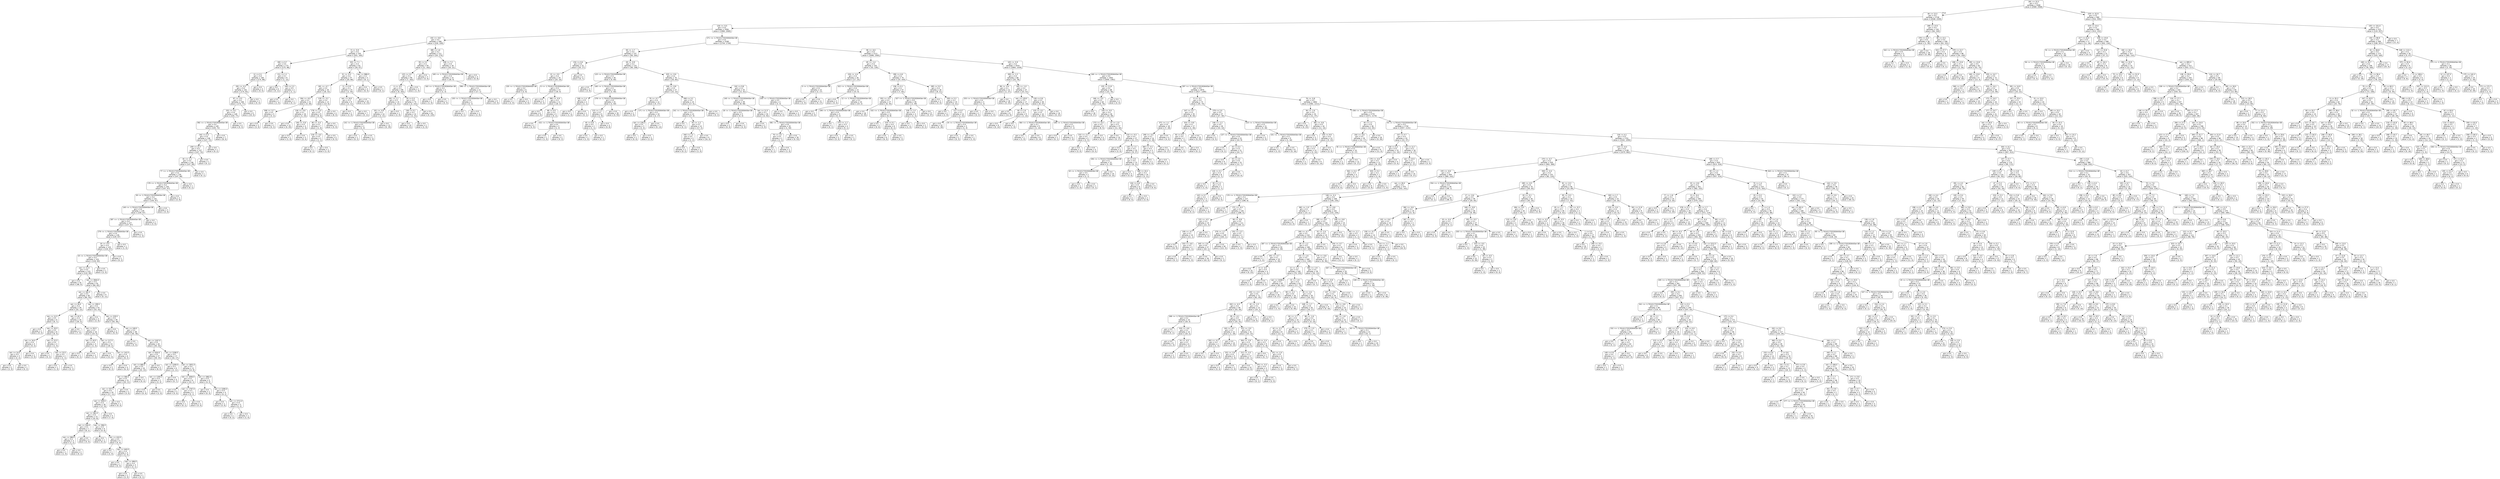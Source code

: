 digraph Tree {
node [shape=box, style="rounded", color="black", fontname=helvetica] ;
edge [fontname=helvetica] ;
0 [label="281 <= 15.3\ngini = 0.5\nsamples = 3308\nvalue = [2580, 2568]"] ;
1 [label="84 <= 13.3\ngini = 0.5\nsamples = 2728\nvalue = [2048, 2209]"] ;
0 -> 1 [labeldistance=2.5, labelangle=45, headlabel="True"] ;
2 [label="126 <= -5.5\ngini = 0.5\nsamples = 2594\nvalue = [1984, 2069]"] ;
1 -> 2 ;
3 [label="102 <= -0.8\ngini = 0.5\nsamples = 346\nvalue = [230, 339]"] ;
2 -> 3 ;
4 [label="9 <= -5.9\ngini = 0.5\nsamples = 235\nvalue = [201, 165]"] ;
3 -> 4 ;
5 [label="300 <= 0.7\ngini = 0.5\nsamples = 173\nvalue = [175, 98]"] ;
4 -> 5 ;
6 [label="12 <= 0.1\ngini = 0.4\nsamples = 165\nvalue = [174, 86]"] ;
5 -> 6 ;
7 [label="291 <= -0.2\ngini = 0.4\nsamples = 161\nvalue = [174, 81]"] ;
6 -> 7 ;
8 [label="97 <= -5.5\ngini = 0.4\nsamples = 158\nvalue = [174, 77]"] ;
7 -> 8 ;
9 [label="252 <= -6.1\ngini = 0.4\nsamples = 149\nvalue = [155, 77]"] ;
8 -> 9 ;
10 [label="392 <= -1.7014117331926443e+38\ngini = 0.4\nsamples = 145\nvalue = [155, 72]"] ;
9 -> 10 ;
11 [label="342 <= 0.3\ngini = 0.4\nsamples = 138\nvalue = [147, 72]"] ;
10 -> 11 ;
12 [label="259 <= 12.7\ngini = 0.4\nsamples = 137\nvalue = [147, 70]"] ;
11 -> 12 ;
13 [label="81 <= -2.1\ngini = 0.4\nsamples = 136\nvalue = [147, 69]"] ;
12 -> 13 ;
14 [label="77 <= -1.7014117331926443e+38\ngini = 0.4\nsamples = 135\nvalue = [147, 68]"] ;
13 -> 14 ;
15 [label="179 <= -1.7014117331926443e+38\ngini = 0.4\nsamples = 134\nvalue = [147, 67]"] ;
14 -> 15 ;
16 [label="39 <= -1.7014117331926443e+38\ngini = 0.4\nsamples = 132\nvalue = [144, 67]"] ;
15 -> 16 ;
17 [label="140 <= -1.7014117331926443e+38\ngini = 0.4\nsamples = 129\nvalue = [140, 67]"] ;
16 -> 17 ;
18 [label="287 <= -1.7014117331926443e+38\ngini = 0.4\nsamples = 127\nvalue = [137, 67]"] ;
17 -> 18 ;
19 [label="279 <= -1.7014117331926443e+38\ngini = 0.4\nsamples = 126\nvalue = [135, 67]"] ;
18 -> 19 ;
20 [label="20 <= -0.5\ngini = 0.4\nsamples = 125\nvalue = [134, 67]"] ;
19 -> 20 ;
21 [label="20 <= -1.7014117331926443e+38\ngini = 0.4\nsamples = 124\nvalue = [134, 65]"] ;
20 -> 21 ;
22 [label="rain <= 11.5\ngini = 0.4\nsamples = 123\nvalue = [132, 65]"] ;
21 -> 22 ;
23 [label="gini = 0.0\nsamples = 32\nvalue = [48, 0]"] ;
22 -> 23 ;
24 [label="rain <= 2844.5\ngini = 0.5\nsamples = 91\nvalue = [84, 65]"] ;
22 -> 24 ;
25 [label="rain <= 181.5\ngini = 0.5\nsamples = 82\nvalue = [84, 54]"] ;
24 -> 25 ;
26 [label="rain <= 26.0\ngini = 0.4\nsamples = 29\nvalue = [32, 12]"] ;
25 -> 26 ;
27 [label="rain <= 12.5\ngini = 0.5\nsamples = 9\nvalue = [6, 7]"] ;
26 -> 27 ;
28 [label="gini = 0.0\nsamples = 1\nvalue = [0, 2]"] ;
27 -> 28 ;
29 [label="rain <= 20.5\ngini = 0.5\nsamples = 8\nvalue = [6, 5]"] ;
27 -> 29 ;
30 [label="rain <= 16.0\ngini = 0.4\nsamples = 5\nvalue = [5, 2]"] ;
29 -> 30 ;
31 [label="rain <= 14.0\ngini = 0.5\nsamples = 3\nvalue = [2, 2]"] ;
30 -> 31 ;
32 [label="gini = 0.0\nsamples = 2\nvalue = [2, 0]"] ;
31 -> 32 ;
33 [label="gini = 0.0\nsamples = 1\nvalue = [0, 2]"] ;
31 -> 33 ;
34 [label="gini = 0.0\nsamples = 2\nvalue = [3, 0]"] ;
30 -> 34 ;
35 [label="rain <= 22.5\ngini = 0.4\nsamples = 3\nvalue = [1, 3]"] ;
29 -> 35 ;
36 [label="gini = 0.0\nsamples = 1\nvalue = [0, 2]"] ;
35 -> 36 ;
37 [label="rain <= 23.5\ngini = 0.5\nsamples = 2\nvalue = [1, 1]"] ;
35 -> 37 ;
38 [label="gini = 0.0\nsamples = 1\nvalue = [1, 0]"] ;
37 -> 38 ;
39 [label="gini = 0.0\nsamples = 1\nvalue = [0, 1]"] ;
37 -> 39 ;
40 [label="rain <= 42.5\ngini = 0.3\nsamples = 20\nvalue = [26, 5]"] ;
26 -> 40 ;
41 [label="gini = 0.0\nsamples = 4\nvalue = [7, 0]"] ;
40 -> 41 ;
42 [label="rain <= 50.5\ngini = 0.3\nsamples = 16\nvalue = [19, 5]"] ;
40 -> 42 ;
43 [label="rain <= 43.5\ngini = 0.4\nsamples = 3\nvalue = [1, 3]"] ;
42 -> 43 ;
44 [label="gini = 0.0\nsamples = 1\nvalue = [0, 1]"] ;
43 -> 44 ;
45 [label="gini = 0.4\nsamples = 2\nvalue = [1, 2]"] ;
43 -> 45 ;
46 [label="rain <= 117.5\ngini = 0.2\nsamples = 13\nvalue = [18, 2]"] ;
42 -> 46 ;
47 [label="gini = 0.0\nsamples = 7\nvalue = [12, 0]"] ;
46 -> 47 ;
48 [label="rain <= 142.0\ngini = 0.4\nsamples = 6\nvalue = [6, 2]"] ;
46 -> 48 ;
49 [label="gini = 0.0\nsamples = 2\nvalue = [0, 2]"] ;
48 -> 49 ;
50 [label="gini = 0.0\nsamples = 4\nvalue = [6, 0]"] ;
48 -> 50 ;
51 [label="rain <= 199.5\ngini = 0.5\nsamples = 53\nvalue = [52, 42]"] ;
25 -> 51 ;
52 [label="gini = 0.4\nsamples = 4\nvalue = [2, 6]"] ;
51 -> 52 ;
53 [label="rain <= 229.5\ngini = 0.5\nsamples = 49\nvalue = [50, 36]"] ;
51 -> 53 ;
54 [label="gini = 0.0\nsamples = 3\nvalue = [6, 0]"] ;
53 -> 54 ;
55 [label="rain <= 249.5\ngini = 0.5\nsamples = 46\nvalue = [44, 36]"] ;
53 -> 55 ;
56 [label="gini = 0.0\nsamples = 2\nvalue = [0, 4]"] ;
55 -> 56 ;
57 [label="rain <= 1167.0\ngini = 0.5\nsamples = 44\nvalue = [44, 32]"] ;
55 -> 57 ;
58 [label="rain <= 824.0\ngini = 0.5\nsamples = 27\nvalue = [28, 15]"] ;
57 -> 58 ;
59 [label="rain <= 685.0\ngini = 0.5\nsamples = 24\nvalue = [20, 15]"] ;
58 -> 59 ;
60 [label="rain <= 584.5\ngini = 0.5\nsamples = 21\nvalue = [20, 11]"] ;
59 -> 60 ;
61 [label="rain <= 537.5\ngini = 0.5\nsamples = 19\nvalue = [17, 11]"] ;
60 -> 61 ;
62 [label="rain <= 509.5\ngini = 0.4\nsamples = 18\nvalue = [17, 8]"] ;
61 -> 62 ;
63 [label="rain <= 381.0\ngini = 0.5\nsamples = 13\nvalue = [10, 8]"] ;
62 -> 63 ;
64 [label="rain <= 326.0\ngini = 0.4\nsamples = 7\nvalue = [6, 2]"] ;
63 -> 64 ;
65 [label="rain <= 286.0\ngini = 0.4\nsamples = 3\nvalue = [1, 2]"] ;
64 -> 65 ;
66 [label="gini = 0.0\nsamples = 1\nvalue = [1, 0]"] ;
65 -> 66 ;
67 [label="gini = 0.0\nsamples = 2\nvalue = [0, 2]"] ;
65 -> 67 ;
68 [label="gini = 0.0\nsamples = 4\nvalue = [5, 0]"] ;
64 -> 68 ;
69 [label="rain <= 396.5\ngini = 0.5\nsamples = 6\nvalue = [4, 6]"] ;
63 -> 69 ;
70 [label="gini = 0.0\nsamples = 1\nvalue = [0, 2]"] ;
69 -> 70 ;
71 [label="rain <= 410.5\ngini = 0.5\nsamples = 5\nvalue = [4, 4]"] ;
69 -> 71 ;
72 [label="gini = 0.0\nsamples = 1\nvalue = [2, 0]"] ;
71 -> 72 ;
73 [label="rain <= 440.0\ngini = 0.4\nsamples = 4\nvalue = [2, 4]"] ;
71 -> 73 ;
74 [label="gini = 0.0\nsamples = 1\nvalue = [0, 3]"] ;
73 -> 74 ;
75 [label="rain <= 496.0\ngini = 0.4\nsamples = 3\nvalue = [2, 1]"] ;
73 -> 75 ;
76 [label="gini = 0.0\nsamples = 2\nvalue = [2, 0]"] ;
75 -> 76 ;
77 [label="gini = 0.0\nsamples = 1\nvalue = [0, 1]"] ;
75 -> 77 ;
78 [label="gini = 0.0\nsamples = 5\nvalue = [7, 0]"] ;
62 -> 78 ;
79 [label="gini = 0.0\nsamples = 1\nvalue = [0, 3]"] ;
61 -> 79 ;
80 [label="gini = 0.0\nsamples = 2\nvalue = [3, 0]"] ;
60 -> 80 ;
81 [label="gini = 0.0\nsamples = 3\nvalue = [0, 4]"] ;
59 -> 81 ;
82 [label="gini = 0.0\nsamples = 3\nvalue = [8, 0]"] ;
58 -> 82 ;
83 [label="rain <= 1338.5\ngini = 0.5\nsamples = 17\nvalue = [16, 17]"] ;
57 -> 83 ;
84 [label="rain <= 1209.0\ngini = 0.3\nsamples = 6\nvalue = [2, 11]"] ;
83 -> 84 ;
85 [label="rain <= 1183.5\ngini = 0.4\nsamples = 2\nvalue = [2, 4]"] ;
84 -> 85 ;
86 [label="gini = 0.0\nsamples = 1\nvalue = [0, 4]"] ;
85 -> 86 ;
87 [label="gini = 0.0\nsamples = 1\nvalue = [2, 0]"] ;
85 -> 87 ;
88 [label="gini = 0.0\nsamples = 4\nvalue = [0, 7]"] ;
84 -> 88 ;
89 [label="rain <= 1831.0\ngini = 0.4\nsamples = 11\nvalue = [14, 6]"] ;
83 -> 89 ;
90 [label="rain <= 1656.5\ngini = 0.2\nsamples = 6\nvalue = [10, 1]"] ;
89 -> 90 ;
91 [label="gini = 0.0\nsamples = 3\nvalue = [5, 0]"] ;
90 -> 91 ;
92 [label="rain <= 1767.0\ngini = 0.3\nsamples = 3\nvalue = [5, 1]"] ;
90 -> 92 ;
93 [label="gini = 0.0\nsamples = 1\nvalue = [0, 1]"] ;
92 -> 93 ;
94 [label="gini = 0.0\nsamples = 2\nvalue = [5, 0]"] ;
92 -> 94 ;
95 [label="rain <= 1862.0\ngini = 0.5\nsamples = 5\nvalue = [4, 5]"] ;
89 -> 95 ;
96 [label="gini = 0.0\nsamples = 1\nvalue = [0, 3]"] ;
95 -> 96 ;
97 [label="rain <= 2280.0\ngini = 0.4\nsamples = 4\nvalue = [4, 2]"] ;
95 -> 97 ;
98 [label="gini = 0.0\nsamples = 1\nvalue = [3, 0]"] ;
97 -> 98 ;
99 [label="rain <= 2712.0\ngini = 0.4\nsamples = 3\nvalue = [1, 2]"] ;
97 -> 99 ;
100 [label="gini = 0.0\nsamples = 2\nvalue = [0, 2]"] ;
99 -> 100 ;
101 [label="gini = 0.0\nsamples = 1\nvalue = [1, 0]"] ;
99 -> 101 ;
102 [label="gini = 0.0\nsamples = 9\nvalue = [0, 11]"] ;
24 -> 102 ;
103 [label="gini = 0.0\nsamples = 1\nvalue = [2, 0]"] ;
21 -> 103 ;
104 [label="gini = 0.0\nsamples = 1\nvalue = [0, 2]"] ;
20 -> 104 ;
105 [label="gini = 0.0\nsamples = 1\nvalue = [1, 0]"] ;
19 -> 105 ;
106 [label="gini = 0.0\nsamples = 1\nvalue = [2, 0]"] ;
18 -> 106 ;
107 [label="gini = 0.0\nsamples = 2\nvalue = [3, 0]"] ;
17 -> 107 ;
108 [label="gini = 0.0\nsamples = 3\nvalue = [4, 0]"] ;
16 -> 108 ;
109 [label="gini = 0.0\nsamples = 2\nvalue = [3, 0]"] ;
15 -> 109 ;
110 [label="gini = 0.0\nsamples = 1\nvalue = [0, 1]"] ;
14 -> 110 ;
111 [label="gini = 0.0\nsamples = 1\nvalue = [0, 1]"] ;
13 -> 111 ;
112 [label="gini = 0.0\nsamples = 1\nvalue = [0, 1]"] ;
12 -> 112 ;
113 [label="gini = 0.0\nsamples = 1\nvalue = [0, 2]"] ;
11 -> 113 ;
114 [label="gini = 0.0\nsamples = 7\nvalue = [8, 0]"] ;
10 -> 114 ;
115 [label="gini = 0.0\nsamples = 4\nvalue = [0, 5]"] ;
9 -> 115 ;
116 [label="gini = 0.0\nsamples = 9\nvalue = [19, 0]"] ;
8 -> 116 ;
117 [label="gini = 0.0\nsamples = 3\nvalue = [0, 4]"] ;
7 -> 117 ;
118 [label="gini = 0.0\nsamples = 4\nvalue = [0, 5]"] ;
6 -> 118 ;
119 [label="211 <= 1.1\ngini = 0.1\nsamples = 8\nvalue = [1, 12]"] ;
5 -> 119 ;
120 [label="gini = 0.0\nsamples = 6\nvalue = [0, 11]"] ;
119 -> 120 ;
121 [label="249 <= 2.3\ngini = 0.5\nsamples = 2\nvalue = [1, 1]"] ;
119 -> 121 ;
122 [label="gini = 0.0\nsamples = 1\nvalue = [1, 0]"] ;
121 -> 122 ;
123 [label="gini = 0.0\nsamples = 1\nvalue = [0, 1]"] ;
121 -> 123 ;
124 [label="332 <= 7.1\ngini = 0.4\nsamples = 62\nvalue = [26, 67]"] ;
4 -> 124 ;
125 [label="31 <= -0.3\ngini = 0.4\nsamples = 57\nvalue = [20, 66]"] ;
124 -> 125 ;
126 [label="181 <= -4.7\ngini = 0.5\nsamples = 34\nvalue = [18, 32]"] ;
125 -> 126 ;
127 [label="264 <= -6.0\ngini = 0.2\nsamples = 21\nvalue = [4, 26]"] ;
126 -> 127 ;
128 [label="308 <= -5.7\ngini = 0.5\nsamples = 5\nvalue = [3, 2]"] ;
127 -> 128 ;
129 [label="gini = 0.0\nsamples = 3\nvalue = [3, 0]"] ;
128 -> 129 ;
130 [label="gini = 0.0\nsamples = 2\nvalue = [0, 2]"] ;
128 -> 130 ;
131 [label="126 <= -5.6\ngini = 0.1\nsamples = 16\nvalue = [1, 24]"] ;
127 -> 131 ;
132 [label="gini = 0.0\nsamples = 12\nvalue = [0, 20]"] ;
131 -> 132 ;
133 [label="146 <= -5.6\ngini = 0.3\nsamples = 4\nvalue = [1, 4]"] ;
131 -> 133 ;
134 [label="gini = 0.0\nsamples = 1\nvalue = [1, 0]"] ;
133 -> 134 ;
135 [label="gini = 0.0\nsamples = 3\nvalue = [0, 4]"] ;
133 -> 135 ;
136 [label="129 <= -3.2\ngini = 0.4\nsamples = 13\nvalue = [14, 6]"] ;
126 -> 136 ;
137 [label="178 <= -1.0\ngini = 0.5\nsamples = 9\nvalue = [6, 6]"] ;
136 -> 137 ;
138 [label="48 <= -3.4\ngini = 0.2\nsamples = 7\nvalue = [1, 6]"] ;
137 -> 138 ;
139 [label="218 <= -4.0\ngini = 0.5\nsamples = 2\nvalue = [1, 1]"] ;
138 -> 139 ;
140 [label="gini = 0.0\nsamples = 1\nvalue = [0, 1]"] ;
139 -> 140 ;
141 [label="gini = 0.0\nsamples = 1\nvalue = [1, 0]"] ;
139 -> 141 ;
142 [label="gini = 0.0\nsamples = 5\nvalue = [0, 5]"] ;
138 -> 142 ;
143 [label="gini = 0.0\nsamples = 2\nvalue = [5, 0]"] ;
137 -> 143 ;
144 [label="gini = 0.0\nsamples = 4\nvalue = [8, 0]"] ;
136 -> 144 ;
145 [label="11 <= 0.9\ngini = 0.1\nsamples = 23\nvalue = [2, 34]"] ;
125 -> 145 ;
146 [label="rain <= 19.0\ngini = 0.3\nsamples = 9\nvalue = [2, 11]"] ;
145 -> 146 ;
147 [label="gini = 0.0\nsamples = 2\nvalue = [2, 0]"] ;
146 -> 147 ;
148 [label="gini = 0.0\nsamples = 7\nvalue = [0, 11]"] ;
146 -> 148 ;
149 [label="gini = 0.0\nsamples = 14\nvalue = [0, 23]"] ;
145 -> 149 ;
150 [label="rain <= 988.0\ngini = 0.2\nsamples = 5\nvalue = [6, 1]"] ;
124 -> 150 ;
151 [label="gini = 0.0\nsamples = 4\nvalue = [6, 0]"] ;
150 -> 151 ;
152 [label="gini = 0.0\nsamples = 1\nvalue = [0, 1]"] ;
150 -> 152 ;
153 [label="385 <= 1.6\ngini = 0.2\nsamples = 111\nvalue = [29, 174]"] ;
3 -> 153 ;
154 [label="59 <= 3.2\ngini = 0.1\nsamples = 93\nvalue = [11, 162]"] ;
153 -> 154 ;
155 [label="125 <= 2.0\ngini = 0.1\nsamples = 90\nvalue = [7, 162]"] ;
154 -> 155 ;
156 [label="4 <= -0.5\ngini = 0.1\nsamples = 89\nvalue = [6, 162]"] ;
155 -> 156 ;
157 [label="161 <= 1.1\ngini = 0.3\nsamples = 15\nvalue = [4, 21]"] ;
156 -> 157 ;
158 [label="101 <= -0.9\ngini = 0.2\nsamples = 14\nvalue = [2, 21]"] ;
157 -> 158 ;
159 [label="141 <= -1.7014117331926443e+38\ngini = 0.5\nsamples = 2\nvalue = [2, 2]"] ;
158 -> 159 ;
160 [label="gini = 0.0\nsamples = 1\nvalue = [0, 2]"] ;
159 -> 160 ;
161 [label="gini = 0.0\nsamples = 1\nvalue = [2, 0]"] ;
159 -> 161 ;
162 [label="gini = 0.0\nsamples = 12\nvalue = [0, 19]"] ;
158 -> 162 ;
163 [label="gini = 0.0\nsamples = 1\nvalue = [2, 0]"] ;
157 -> 163 ;
164 [label="20 <= 0.3\ngini = 0.0\nsamples = 74\nvalue = [2, 141]"] ;
156 -> 164 ;
165 [label="136 <= 0.1\ngini = 0.2\nsamples = 12\nvalue = [2, 21]"] ;
164 -> 165 ;
166 [label="gini = 0.0\nsamples = 10\nvalue = [0, 21]"] ;
165 -> 166 ;
167 [label="gini = 0.0\nsamples = 2\nvalue = [2, 0]"] ;
165 -> 167 ;
168 [label="gini = 0.0\nsamples = 62\nvalue = [0, 120]"] ;
164 -> 168 ;
169 [label="gini = 0.0\nsamples = 1\nvalue = [1, 0]"] ;
155 -> 169 ;
170 [label="gini = 0.0\nsamples = 3\nvalue = [4, 0]"] ;
154 -> 170 ;
171 [label="108 <= 7.2\ngini = 0.5\nsamples = 18\nvalue = [18, 12]"] ;
153 -> 171 ;
172 [label="183 <= -1.7014117331926443e+38\ngini = 0.3\nsamples = 14\nvalue = [18, 4]"] ;
171 -> 172 ;
173 [label="163 <= -1.7014117331926443e+38\ngini = 0.4\nsamples = 3\nvalue = [1, 3]"] ;
172 -> 173 ;
174 [label="gini = 0.0\nsamples = 1\nvalue = [1, 0]"] ;
173 -> 174 ;
175 [label="gini = 0.0\nsamples = 2\nvalue = [0, 3]"] ;
173 -> 175 ;
176 [label="396 <= -1.7014117331926443e+38\ngini = 0.1\nsamples = 11\nvalue = [17, 1]"] ;
172 -> 176 ;
177 [label="155 <= -1.7014117331926443e+38\ngini = 0.4\nsamples = 2\nvalue = [2, 1]"] ;
176 -> 177 ;
178 [label="gini = 0.0\nsamples = 1\nvalue = [0, 1]"] ;
177 -> 178 ;
179 [label="gini = 0.0\nsamples = 1\nvalue = [2, 0]"] ;
177 -> 179 ;
180 [label="gini = 0.0\nsamples = 9\nvalue = [15, 0]"] ;
176 -> 180 ;
181 [label="gini = 0.0\nsamples = 4\nvalue = [0, 8]"] ;
171 -> 181 ;
182 [label="271 <= -1.7014117331926443e+38\ngini = 0.5\nsamples = 2248\nvalue = [1754, 1730]"] ;
2 -> 182 ;
183 [label="58 <= -1.7\ngini = 0.4\nsamples = 137\nvalue = [58, 165]"] ;
182 -> 183 ;
184 [label="234 <= 0.6\ngini = 0.5\nsamples = 22\nvalue = [20, 17]"] ;
183 -> 184 ;
185 [label="22 <= -3.0\ngini = 0.4\nsamples = 19\nvalue = [20, 10]"] ;
184 -> 185 ;
186 [label="155 <= -1.7014117331926443e+38\ngini = 0.4\nsamples = 6\nvalue = [2, 6]"] ;
185 -> 186 ;
187 [label="gini = 0.0\nsamples = 1\nvalue = [2, 0]"] ;
186 -> 187 ;
188 [label="gini = 0.0\nsamples = 5\nvalue = [0, 6]"] ;
186 -> 188 ;
189 [label="6 <= -1.7014117331926443e+38\ngini = 0.3\nsamples = 13\nvalue = [18, 4]"] ;
185 -> 189 ;
190 [label="gini = 0.0\nsamples = 2\nvalue = [0, 2]"] ;
189 -> 190 ;
191 [label="380 <= -0.9\ngini = 0.2\nsamples = 11\nvalue = [18, 2]"] ;
189 -> 191 ;
192 [label="gini = 0.0\nsamples = 6\nvalue = [13, 0]"] ;
191 -> 192 ;
193 [label="68 <= 0.5\ngini = 0.4\nsamples = 5\nvalue = [5, 2]"] ;
191 -> 193 ;
194 [label="gini = 0.0\nsamples = 2\nvalue = [4, 0]"] ;
193 -> 194 ;
195 [label="321 <= -1.7014117331926443e+38\ngini = 0.4\nsamples = 3\nvalue = [1, 2]"] ;
193 -> 195 ;
196 [label="gini = 0.0\nsamples = 1\nvalue = [1, 0]"] ;
195 -> 196 ;
197 [label="gini = 0.0\nsamples = 2\nvalue = [0, 2]"] ;
195 -> 197 ;
198 [label="gini = 0.0\nsamples = 3\nvalue = [0, 7]"] ;
184 -> 198 ;
199 [label="28 <= -0.9\ngini = 0.3\nsamples = 115\nvalue = [38, 148]"] ;
183 -> 199 ;
200 [label="125 <= -1.7014117331926443e+38\ngini = 0.1\nsamples = 45\nvalue = [5, 65]"] ;
199 -> 200 ;
201 [label="gini = 0.0\nsamples = 2\nvalue = [3, 0]"] ;
200 -> 201 ;
202 [label="160 <= -1.7014117331926443e+38\ngini = 0.1\nsamples = 43\nvalue = [2, 65]"] ;
200 -> 202 ;
203 [label="168 <= 1.4\ngini = 0.5\nsamples = 2\nvalue = [1, 1]"] ;
202 -> 203 ;
204 [label="gini = 0.0\nsamples = 1\nvalue = [1, 0]"] ;
203 -> 204 ;
205 [label="gini = 0.0\nsamples = 1\nvalue = [0, 1]"] ;
203 -> 205 ;
206 [label="278 <= -1.7014117331926443e+38\ngini = 0.0\nsamples = 41\nvalue = [1, 64]"] ;
202 -> 206 ;
207 [label="123 <= -1.3\ngini = 0.2\nsamples = 6\nvalue = [1, 9]"] ;
206 -> 207 ;
208 [label="45 <= 0.9\ngini = 0.5\nsamples = 2\nvalue = [1, 1]"] ;
207 -> 208 ;
209 [label="gini = 0.0\nsamples = 1\nvalue = [1, 0]"] ;
208 -> 209 ;
210 [label="gini = 0.0\nsamples = 1\nvalue = [0, 1]"] ;
208 -> 210 ;
211 [label="gini = 0.0\nsamples = 4\nvalue = [0, 8]"] ;
207 -> 211 ;
212 [label="gini = 0.0\nsamples = 35\nvalue = [0, 55]"] ;
206 -> 212 ;
213 [label="325 <= -0.6\ngini = 0.4\nsamples = 70\nvalue = [33, 83]"] ;
199 -> 213 ;
214 [label="246 <= -0.8\ngini = 0.5\nsamples = 27\nvalue = [22, 22]"] ;
213 -> 214 ;
215 [label="79 <= -0.7\ngini = 0.4\nsamples = 12\nvalue = [5, 17]"] ;
214 -> 215 ;
216 [label="gini = 0.0\nsamples = 2\nvalue = [3, 0]"] ;
215 -> 216 ;
217 [label="171 <= -1.7014117331926443e+38\ngini = 0.2\nsamples = 10\nvalue = [2, 17]"] ;
215 -> 217 ;
218 [label="rain <= 126.0\ngini = 0.4\nsamples = 3\nvalue = [2, 4]"] ;
217 -> 218 ;
219 [label="gini = 0.0\nsamples = 2\nvalue = [0, 4]"] ;
218 -> 219 ;
220 [label="gini = 0.0\nsamples = 1\nvalue = [2, 0]"] ;
218 -> 220 ;
221 [label="gini = 0.0\nsamples = 7\nvalue = [0, 13]"] ;
217 -> 221 ;
222 [label="308 <= 3.2\ngini = 0.4\nsamples = 15\nvalue = [17, 5]"] ;
214 -> 222 ;
223 [label="241 <= -1.7014117331926443e+38\ngini = 0.3\nsamples = 13\nvalue = [17, 3]"] ;
222 -> 223 ;
224 [label="gini = 0.0\nsamples = 1\nvalue = [0, 1]"] ;
223 -> 224 ;
225 [label="44 <= -1.2\ngini = 0.2\nsamples = 12\nvalue = [17, 2]"] ;
223 -> 225 ;
226 [label="340 <= 1.4\ngini = 0.4\nsamples = 3\nvalue = [1, 2]"] ;
225 -> 226 ;
227 [label="gini = 0.0\nsamples = 2\nvalue = [0, 2]"] ;
226 -> 227 ;
228 [label="gini = 0.0\nsamples = 1\nvalue = [1, 0]"] ;
226 -> 228 ;
229 [label="gini = 0.0\nsamples = 9\nvalue = [16, 0]"] ;
225 -> 229 ;
230 [label="gini = 0.0\nsamples = 2\nvalue = [0, 2]"] ;
222 -> 230 ;
231 [label="242 <= 9.8\ngini = 0.3\nsamples = 43\nvalue = [11, 61]"] ;
213 -> 231 ;
232 [label="140 <= -1.7014117331926443e+38\ngini = 0.2\nsamples = 39\nvalue = [8, 58]"] ;
231 -> 232 ;
233 [label="18 <= -1.7014117331926443e+38\ngini = 0.5\nsamples = 5\nvalue = [4, 4]"] ;
232 -> 233 ;
234 [label="gini = 0.0\nsamples = 2\nvalue = [0, 4]"] ;
233 -> 234 ;
235 [label="gini = 0.0\nsamples = 3\nvalue = [4, 0]"] ;
233 -> 235 ;
236 [label="rain <= 11.5\ngini = 0.1\nsamples = 34\nvalue = [4, 54]"] ;
232 -> 236 ;
237 [label="gini = 0.0\nsamples = 2\nvalue = [3, 0]"] ;
236 -> 237 ;
238 [label="381 <= -1.7014117331926443e+38\ngini = 0.0\nsamples = 32\nvalue = [1, 54]"] ;
236 -> 238 ;
239 [label="70 <= 1.9\ngini = 0.5\nsamples = 2\nvalue = [1, 1]"] ;
238 -> 239 ;
240 [label="gini = 0.0\nsamples = 1\nvalue = [0, 1]"] ;
239 -> 240 ;
241 [label="gini = 0.0\nsamples = 1\nvalue = [1, 0]"] ;
239 -> 241 ;
242 [label="gini = 0.0\nsamples = 30\nvalue = [0, 53]"] ;
238 -> 242 ;
243 [label="254 <= -1.7014117331926443e+38\ngini = 0.5\nsamples = 4\nvalue = [3, 3]"] ;
231 -> 243 ;
244 [label="gini = 0.0\nsamples = 1\nvalue = [0, 3]"] ;
243 -> 244 ;
245 [label="gini = 0.0\nsamples = 3\nvalue = [3, 0]"] ;
243 -> 245 ;
246 [label="96 <= -6.0\ngini = 0.5\nsamples = 2111\nvalue = [1696, 1565]"] ;
182 -> 246 ;
247 [label="65 <= -1.4\ngini = 0.3\nsamples = 101\nvalue = [32, 126]"] ;
246 -> 247 ;
248 [label="226 <= -4.4\ngini = 0.5\nsamples = 26\nvalue = [17, 23]"] ;
247 -> 248 ;
249 [label="0 <= -1.7014117331926443e+38\ngini = 0.2\nsamples = 13\nvalue = [2, 17]"] ;
248 -> 249 ;
250 [label="gini = 0.0\nsamples = 2\nvalue = [2, 0]"] ;
249 -> 250 ;
251 [label="gini = 0.0\nsamples = 11\nvalue = [0, 17]"] ;
249 -> 251 ;
252 [label="322 <= -1.7014117331926443e+38\ngini = 0.4\nsamples = 13\nvalue = [15, 6]"] ;
248 -> 252 ;
253 [label="gini = 0.0\nsamples = 3\nvalue = [0, 4]"] ;
252 -> 253 ;
254 [label="12 <= -1.7014117331926443e+38\ngini = 0.2\nsamples = 10\nvalue = [15, 2]"] ;
252 -> 254 ;
255 [label="gini = 0.0\nsamples = 5\nvalue = [10, 0]"] ;
254 -> 255 ;
256 [label="295 <= -1.7014117331926443e+38\ngini = 0.4\nsamples = 5\nvalue = [5, 2]"] ;
254 -> 256 ;
257 [label="gini = 0.0\nsamples = 1\nvalue = [0, 1]"] ;
256 -> 257 ;
258 [label="273 <= -1.1\ngini = 0.3\nsamples = 4\nvalue = [5, 1]"] ;
256 -> 258 ;
259 [label="gini = 0.0\nsamples = 3\nvalue = [5, 0]"] ;
258 -> 259 ;
260 [label="gini = 0.0\nsamples = 1\nvalue = [0, 1]"] ;
258 -> 260 ;
261 [label="390 <= 4.6\ngini = 0.2\nsamples = 75\nvalue = [15, 103]"] ;
247 -> 261 ;
262 [label="236 <= 0.1\ngini = 0.1\nsamples = 57\nvalue = [7, 82]"] ;
261 -> 262 ;
263 [label="353 <= -0.4\ngini = 0.3\nsamples = 27\nvalue = [6, 33]"] ;
262 -> 263 ;
264 [label="gini = 0.0\nsamples = 16\nvalue = [0, 25]"] ;
263 -> 264 ;
265 [label="152 <= -1.7014117331926443e+38\ngini = 0.5\nsamples = 11\nvalue = [6, 8]"] ;
263 -> 265 ;
266 [label="gini = 0.0\nsamples = 3\nvalue = [0, 6]"] ;
265 -> 266 ;
267 [label="219 <= 0.1\ngini = 0.4\nsamples = 8\nvalue = [6, 2]"] ;
265 -> 267 ;
268 [label="gini = 0.0\nsamples = 6\nvalue = [6, 0]"] ;
267 -> 268 ;
269 [label="gini = 0.0\nsamples = 2\nvalue = [0, 2]"] ;
267 -> 269 ;
270 [label="327 <= -1.7014117331926443e+38\ngini = 0.0\nsamples = 30\nvalue = [1, 49]"] ;
262 -> 270 ;
271 [label="128 <= 1.4\ngini = 0.4\nsamples = 3\nvalue = [1, 2]"] ;
270 -> 271 ;
272 [label="gini = 0.0\nsamples = 1\nvalue = [1, 0]"] ;
271 -> 272 ;
273 [label="gini = 0.0\nsamples = 2\nvalue = [0, 2]"] ;
271 -> 273 ;
274 [label="gini = 0.0\nsamples = 27\nvalue = [0, 47]"] ;
270 -> 274 ;
275 [label="285 <= 5.0\ngini = 0.4\nsamples = 18\nvalue = [8, 21]"] ;
261 -> 275 ;
276 [label="gini = 0.0\nsamples = 3\nvalue = [5, 0]"] ;
275 -> 276 ;
277 [label="209 <= 5.3\ngini = 0.2\nsamples = 15\nvalue = [3, 21]"] ;
275 -> 277 ;
278 [label="gini = 0.0\nsamples = 2\nvalue = [2, 0]"] ;
277 -> 278 ;
279 [label="117 <= 6.7\ngini = 0.1\nsamples = 13\nvalue = [1, 21]"] ;
277 -> 279 ;
280 [label="gini = 0.0\nsamples = 10\nvalue = [0, 18]"] ;
279 -> 280 ;
281 [label="24 <= -1.7014117331926443e+38\ngini = 0.4\nsamples = 3\nvalue = [1, 3]"] ;
279 -> 281 ;
282 [label="gini = 0.0\nsamples = 2\nvalue = [0, 3]"] ;
281 -> 282 ;
283 [label="gini = 0.0\nsamples = 1\nvalue = [1, 0]"] ;
281 -> 283 ;
284 [label="103 <= -5.9\ngini = 0.5\nsamples = 2010\nvalue = [1664, 1439]"] ;
246 -> 284 ;
285 [label="300 <= -1.2\ngini = 0.4\nsamples = 68\nvalue = [24, 78]"] ;
284 -> 285 ;
286 [label="96 <= -4.4\ngini = 0.1\nsamples = 21\nvalue = [1, 27]"] ;
285 -> 286 ;
287 [label="253 <= -1.7014117331926443e+38\ngini = 0.4\nsamples = 3\nvalue = [1, 2]"] ;
286 -> 287 ;
288 [label="gini = 0.0\nsamples = 2\nvalue = [0, 2]"] ;
287 -> 288 ;
289 [label="gini = 0.0\nsamples = 1\nvalue = [1, 0]"] ;
287 -> 289 ;
290 [label="gini = 0.0\nsamples = 18\nvalue = [0, 25]"] ;
286 -> 290 ;
291 [label="163 <= -1.0\ngini = 0.4\nsamples = 47\nvalue = [23, 51]"] ;
285 -> 291 ;
292 [label="rain <= 129.0\ngini = 0.5\nsamples = 17\nvalue = [15, 14]"] ;
291 -> 292 ;
293 [label="gini = 0.0\nsamples = 8\nvalue = [14, 0]"] ;
292 -> 293 ;
294 [label="50 <= 1.6\ngini = 0.1\nsamples = 9\nvalue = [1, 14]"] ;
292 -> 294 ;
295 [label="gini = 0.0\nsamples = 8\nvalue = [0, 14]"] ;
294 -> 295 ;
296 [label="gini = 0.0\nsamples = 1\nvalue = [1, 0]"] ;
294 -> 296 ;
297 [label="128 <= 0.6\ngini = 0.3\nsamples = 30\nvalue = [8, 37]"] ;
291 -> 297 ;
298 [label="125 <= -0.2\ngini = 0.5\nsamples = 14\nvalue = [8, 15]"] ;
297 -> 298 ;
299 [label="364 <= -1.7014117331926443e+38\ngini = 0.1\nsamples = 9\nvalue = [1, 14]"] ;
298 -> 299 ;
300 [label="gini = 0.0\nsamples = 1\nvalue = [1, 0]"] ;
299 -> 300 ;
301 [label="gini = 0.0\nsamples = 8\nvalue = [0, 14]"] ;
299 -> 301 ;
302 [label="106 <= -1.7014117331926443e+38\ngini = 0.2\nsamples = 5\nvalue = [7, 1]"] ;
298 -> 302 ;
303 [label="gini = 0.0\nsamples = 1\nvalue = [0, 1]"] ;
302 -> 303 ;
304 [label="gini = 0.0\nsamples = 4\nvalue = [7, 0]"] ;
302 -> 304 ;
305 [label="gini = 0.0\nsamples = 16\nvalue = [0, 22]"] ;
297 -> 305 ;
306 [label="160 <= -1.7014117331926443e+38\ngini = 0.5\nsamples = 1942\nvalue = [1640, 1361]"] ;
284 -> 306 ;
307 [label="135 <= 11.8\ngini = 0.4\nsamples = 68\nvalue = [23, 76]"] ;
306 -> 307 ;
308 [label="166 <= -3.5\ngini = 0.3\nsamples = 64\nvalue = [19, 76]"] ;
307 -> 308 ;
309 [label="gini = 0.0\nsamples = 18\nvalue = [0, 27]"] ;
308 -> 309 ;
310 [label="144 <= -3.0\ngini = 0.4\nsamples = 46\nvalue = [19, 49]"] ;
308 -> 310 ;
311 [label="273 <= -0.4\ngini = 0.5\nsamples = 9\nvalue = [8, 5]"] ;
310 -> 311 ;
312 [label="315 <= -2.3\ngini = 0.4\nsamples = 5\nvalue = [2, 5]"] ;
311 -> 312 ;
313 [label="gini = 0.0\nsamples = 1\nvalue = [2, 0]"] ;
312 -> 313 ;
314 [label="gini = 0.0\nsamples = 4\nvalue = [0, 5]"] ;
312 -> 314 ;
315 [label="gini = 0.0\nsamples = 4\nvalue = [6, 0]"] ;
311 -> 315 ;
316 [label="15 <= -1.0\ngini = 0.3\nsamples = 37\nvalue = [11, 44]"] ;
310 -> 316 ;
317 [label="gini = 0.0\nsamples = 10\nvalue = [0, 17]"] ;
316 -> 317 ;
318 [label="210 <= -0.3\ngini = 0.4\nsamples = 27\nvalue = [11, 27]"] ;
316 -> 318 ;
319 [label="gini = 0.0\nsamples = 2\nvalue = [2, 0]"] ;
318 -> 319 ;
320 [label="145 <= 1.3\ngini = 0.4\nsamples = 25\nvalue = [9, 27]"] ;
318 -> 320 ;
321 [label="294 <= -1.7014117331926443e+38\ngini = 0.1\nsamples = 12\nvalue = [1, 16]"] ;
320 -> 321 ;
322 [label="43 <= -1.7014117331926443e+38\ngini = 0.5\nsamples = 2\nvalue = [1, 1]"] ;
321 -> 322 ;
323 [label="gini = 0.0\nsamples = 1\nvalue = [1, 0]"] ;
322 -> 323 ;
324 [label="gini = 0.0\nsamples = 1\nvalue = [0, 1]"] ;
322 -> 324 ;
325 [label="gini = 0.0\nsamples = 10\nvalue = [0, 15]"] ;
321 -> 325 ;
326 [label="20 <= 3.5\ngini = 0.5\nsamples = 13\nvalue = [8, 11]"] ;
320 -> 326 ;
327 [label="gini = 0.0\nsamples = 3\nvalue = [5, 0]"] ;
326 -> 327 ;
328 [label="388 <= 10.2\ngini = 0.3\nsamples = 10\nvalue = [3, 11]"] ;
326 -> 328 ;
329 [label="244 <= 4.6\ngini = 0.5\nsamples = 6\nvalue = [3, 5]"] ;
328 -> 329 ;
330 [label="gini = 0.0\nsamples = 4\nvalue = [0, 5]"] ;
329 -> 330 ;
331 [label="gini = 0.0\nsamples = 2\nvalue = [3, 0]"] ;
329 -> 331 ;
332 [label="gini = 0.0\nsamples = 4\nvalue = [0, 6]"] ;
328 -> 332 ;
333 [label="gini = 0.0\nsamples = 4\nvalue = [4, 0]"] ;
307 -> 333 ;
334 [label="297 <= -1.7014117331926443e+38\ngini = 0.5\nsamples = 1874\nvalue = [1617, 1285]"] ;
306 -> 334 ;
335 [label="0 <= -0.1\ngini = 0.4\nsamples = 72\nvalue = [35, 74]"] ;
334 -> 335 ;
336 [label="247 <= -0.7\ngini = 0.3\nsamples = 35\nvalue = [8, 44]"] ;
335 -> 336 ;
337 [label="371 <= -1.1\ngini = 0.4\nsamples = 18\nvalue = [7, 18]"] ;
336 -> 337 ;
338 [label="295 <= -4.4\ngini = 0.2\nsamples = 14\nvalue = [3, 18]"] ;
337 -> 338 ;
339 [label="383 <= -3.1\ngini = 0.4\nsamples = 3\nvalue = [3, 1]"] ;
338 -> 339 ;
340 [label="gini = 0.0\nsamples = 2\nvalue = [3, 0]"] ;
339 -> 340 ;
341 [label="gini = 0.0\nsamples = 1\nvalue = [0, 1]"] ;
339 -> 341 ;
342 [label="gini = 0.0\nsamples = 11\nvalue = [0, 17]"] ;
338 -> 342 ;
343 [label="gini = 0.0\nsamples = 4\nvalue = [4, 0]"] ;
337 -> 343 ;
344 [label="324 <= -0.8\ngini = 0.1\nsamples = 17\nvalue = [1, 26]"] ;
336 -> 344 ;
345 [label="93 <= 0.5\ngini = 0.5\nsamples = 2\nvalue = [1, 1]"] ;
344 -> 345 ;
346 [label="gini = 0.0\nsamples = 1\nvalue = [1, 0]"] ;
345 -> 346 ;
347 [label="gini = 0.0\nsamples = 1\nvalue = [0, 1]"] ;
345 -> 347 ;
348 [label="gini = 0.0\nsamples = 15\nvalue = [0, 25]"] ;
344 -> 348 ;
349 [label="279 <= 2.0\ngini = 0.5\nsamples = 37\nvalue = [27, 30]"] ;
335 -> 349 ;
350 [label="146 <= -1.2\ngini = 0.5\nsamples = 26\nvalue = [24, 14]"] ;
349 -> 350 ;
351 [label="gini = 0.0\nsamples = 3\nvalue = [0, 5]"] ;
350 -> 351 ;
352 [label="137 <= -1.7014117331926443e+38\ngini = 0.4\nsamples = 23\nvalue = [24, 9]"] ;
350 -> 352 ;
353 [label="gini = 0.0\nsamples = 2\nvalue = [0, 2]"] ;
352 -> 353 ;
354 [label="33 <= 0.3\ngini = 0.3\nsamples = 21\nvalue = [24, 7]"] ;
352 -> 354 ;
355 [label="gini = 0.0\nsamples = 6\nvalue = [12, 0]"] ;
354 -> 355 ;
356 [label="33 <= 2.5\ngini = 0.5\nsamples = 15\nvalue = [12, 7]"] ;
354 -> 356 ;
357 [label="146 <= 0.1\ngini = 0.3\nsamples = 8\nvalue = [2, 7]"] ;
356 -> 357 ;
358 [label="gini = 0.0\nsamples = 1\nvalue = [1, 0]"] ;
357 -> 358 ;
359 [label="30 <= 1.2\ngini = 0.2\nsamples = 7\nvalue = [1, 7]"] ;
357 -> 359 ;
360 [label="143 <= 0.7\ngini = 0.4\nsamples = 3\nvalue = [1, 2]"] ;
359 -> 360 ;
361 [label="gini = 0.0\nsamples = 2\nvalue = [0, 2]"] ;
360 -> 361 ;
362 [label="gini = 0.0\nsamples = 1\nvalue = [1, 0]"] ;
360 -> 362 ;
363 [label="gini = 0.0\nsamples = 4\nvalue = [0, 5]"] ;
359 -> 363 ;
364 [label="gini = 0.0\nsamples = 7\nvalue = [10, 0]"] ;
356 -> 364 ;
365 [label="215 <= -1.7014117331926443e+38\ngini = 0.3\nsamples = 11\nvalue = [3, 16]"] ;
349 -> 365 ;
366 [label="gini = 0.0\nsamples = 2\nvalue = [2, 0]"] ;
365 -> 366 ;
367 [label="151 <= -1.7014117331926443e+38\ngini = 0.1\nsamples = 9\nvalue = [1, 16]"] ;
365 -> 367 ;
368 [label="gini = 0.0\nsamples = 1\nvalue = [1, 0]"] ;
367 -> 368 ;
369 [label="gini = 0.0\nsamples = 8\nvalue = [0, 16]"] ;
367 -> 369 ;
370 [label="76 <= -5.8\ngini = 0.5\nsamples = 1802\nvalue = [1582, 1211]"] ;
334 -> 370 ;
371 [label="94 <= -1.6\ngini = 0.4\nsamples = 32\nvalue = [11, 37]"] ;
370 -> 371 ;
372 [label="gini = 0.0\nsamples = 16\nvalue = [0, 23]"] ;
371 -> 372 ;
373 [label="381 <= -0.6\ngini = 0.5\nsamples = 16\nvalue = [11, 14]"] ;
371 -> 373 ;
374 [label="gini = 0.0\nsamples = 3\nvalue = [6, 0]"] ;
373 -> 374 ;
375 [label="234 <= 9.9\ngini = 0.4\nsamples = 13\nvalue = [5, 14]"] ;
373 -> 375 ;
376 [label="283 <= 2.3\ngini = 0.3\nsamples = 12\nvalue = [3, 14]"] ;
375 -> 376 ;
377 [label="gini = 0.0\nsamples = 3\nvalue = [3, 0]"] ;
376 -> 377 ;
378 [label="gini = 0.0\nsamples = 9\nvalue = [0, 14]"] ;
376 -> 378 ;
379 [label="gini = 0.0\nsamples = 1\nvalue = [2, 0]"] ;
375 -> 379 ;
380 [label="336 <= -1.7014117331926443e+38\ngini = 0.5\nsamples = 1770\nvalue = [1571, 1174]"] ;
370 -> 380 ;
381 [label="45 <= 1.2\ngini = 0.4\nsamples = 36\nvalue = [14, 43]"] ;
380 -> 381 ;
382 [label="164 <= -0.6\ngini = 0.5\nsamples = 20\nvalue = [14, 17]"] ;
381 -> 382 ;
383 [label="35 <= -1.7014117331926443e+38\ngini = 0.3\nsamples = 14\nvalue = [3, 17]"] ;
382 -> 383 ;
384 [label="gini = 0.0\nsamples = 2\nvalue = [3, 0]"] ;
383 -> 384 ;
385 [label="gini = 0.0\nsamples = 12\nvalue = [0, 17]"] ;
383 -> 385 ;
386 [label="gini = 0.0\nsamples = 6\nvalue = [11, 0]"] ;
382 -> 386 ;
387 [label="gini = 0.0\nsamples = 16\nvalue = [0, 26]"] ;
381 -> 387 ;
388 [label="53 <= -1.7014117331926443e+38\ngini = 0.5\nsamples = 1734\nvalue = [1557, 1131]"] ;
380 -> 388 ;
389 [label="157 <= 0.7\ngini = 0.4\nsamples = 33\nvalue = [15, 37]"] ;
388 -> 389 ;
390 [label="218 <= 0.3\ngini = 0.5\nsamples = 15\nvalue = [11, 10]"] ;
389 -> 390 ;
391 [label="176 <= -4.0\ngini = 0.5\nsamples = 11\nvalue = [6, 10]"] ;
390 -> 391 ;
392 [label="364 <= 0.4\ngini = 0.3\nsamples = 4\nvalue = [5, 1]"] ;
391 -> 392 ;
393 [label="gini = 0.0\nsamples = 3\nvalue = [5, 0]"] ;
392 -> 393 ;
394 [label="gini = 0.0\nsamples = 1\nvalue = [0, 1]"] ;
392 -> 394 ;
395 [label="326 <= 0.2\ngini = 0.2\nsamples = 7\nvalue = [1, 9]"] ;
391 -> 395 ;
396 [label="gini = 0.0\nsamples = 6\nvalue = [0, 9]"] ;
395 -> 396 ;
397 [label="gini = 0.0\nsamples = 1\nvalue = [1, 0]"] ;
395 -> 397 ;
398 [label="gini = 0.0\nsamples = 4\nvalue = [5, 0]"] ;
390 -> 398 ;
399 [label="234 <= 12.7\ngini = 0.2\nsamples = 18\nvalue = [4, 27]"] ;
389 -> 399 ;
400 [label="rain <= 23.5\ngini = 0.1\nsamples = 17\nvalue = [2, 27]"] ;
399 -> 400 ;
401 [label="gini = 0.0\nsamples = 2\nvalue = [2, 0]"] ;
400 -> 401 ;
402 [label="gini = 0.0\nsamples = 15\nvalue = [0, 27]"] ;
400 -> 402 ;
403 [label="gini = 0.0\nsamples = 1\nvalue = [2, 0]"] ;
399 -> 403 ;
404 [label="134 <= 4.1\ngini = 0.5\nsamples = 1701\nvalue = [1542, 1094]"] ;
388 -> 404 ;
405 [label="133 <= -0.3\ngini = 0.5\nsamples = 1138\nvalue = [1075, 682]"] ;
404 -> 405 ;
406 [label="270 <= -0.7\ngini = 0.5\nsamples = 535\nvalue = [462, 366]"] ;
405 -> 406 ;
407 [label="155 <= -0.8\ngini = 0.5\nsamples = 404\nvalue = [380, 242]"] ;
406 -> 407 ;
408 [label="rain <= 26.0\ngini = 0.5\nsamples = 375\nvalue = [332, 241]"] ;
407 -> 408 ;
409 [label="170 <= -1.7014117331926443e+38\ngini = 0.1\nsamples = 127\nvalue = [186, 6]"] ;
408 -> 409 ;
410 [label="gini = 0.0\nsamples = 1\nvalue = [0, 1]"] ;
409 -> 410 ;
411 [label="271 <= -4.4\ngini = 0.1\nsamples = 126\nvalue = [186, 5]"] ;
409 -> 411 ;
412 [label="123 <= -4.5\ngini = 0.2\nsamples = 15\nvalue = [21, 3]"] ;
411 -> 412 ;
413 [label="109 <= -4.7\ngini = 0.1\nsamples = 14\nvalue = [21, 1]"] ;
412 -> 413 ;
414 [label="gini = 0.0\nsamples = 12\nvalue = [20, 0]"] ;
413 -> 414 ;
415 [label="323 <= -4.6\ngini = 0.5\nsamples = 2\nvalue = [1, 1]"] ;
413 -> 415 ;
416 [label="gini = 0.0\nsamples = 1\nvalue = [0, 1]"] ;
415 -> 416 ;
417 [label="gini = 0.0\nsamples = 1\nvalue = [1, 0]"] ;
415 -> 417 ;
418 [label="gini = 0.0\nsamples = 1\nvalue = [0, 2]"] ;
412 -> 418 ;
419 [label="58 <= -0.8\ngini = 0.0\nsamples = 111\nvalue = [165, 2]"] ;
411 -> 419 ;
420 [label="279 <= -2.7\ngini = 0.0\nsamples = 109\nvalue = [164, 1]"] ;
419 -> 420 ;
421 [label="345 <= -2.6\ngini = 0.0\nsamples = 27\nvalue = [43, 1]"] ;
420 -> 421 ;
422 [label="gini = 0.0\nsamples = 26\nvalue = [43, 0]"] ;
421 -> 422 ;
423 [label="gini = 0.0\nsamples = 1\nvalue = [0, 1]"] ;
421 -> 423 ;
424 [label="gini = 0.0\nsamples = 82\nvalue = [121, 0]"] ;
420 -> 424 ;
425 [label="252 <= -2.3\ngini = 0.5\nsamples = 2\nvalue = [1, 1]"] ;
419 -> 425 ;
426 [label="gini = 0.0\nsamples = 1\nvalue = [1, 0]"] ;
425 -> 426 ;
427 [label="gini = 0.0\nsamples = 1\nvalue = [0, 1]"] ;
425 -> 427 ;
428 [label="146 <= -5.3\ngini = 0.5\nsamples = 248\nvalue = [146, 235]"] ;
408 -> 428 ;
429 [label="382 <= -1.0\ngini = 0.1\nsamples = 7\nvalue = [14, 1]"] ;
428 -> 429 ;
430 [label="gini = 0.0\nsamples = 6\nvalue = [14, 0]"] ;
429 -> 430 ;
431 [label="gini = 0.0\nsamples = 1\nvalue = [0, 1]"] ;
429 -> 431 ;
432 [label="79 <= -0.8\ngini = 0.5\nsamples = 241\nvalue = [132, 234]"] ;
428 -> 432 ;
433 [label="395 <= -0.8\ngini = 0.5\nsamples = 226\nvalue = [131, 213]"] ;
432 -> 433 ;
434 [label="340 <= -4.7\ngini = 0.5\nsamples = 216\nvalue = [119, 210]"] ;
433 -> 434 ;
435 [label="287 <= -1.7014117331926443e+38\ngini = 0.1\nsamples = 20\nvalue = [2, 26]"] ;
434 -> 435 ;
436 [label="gini = 0.0\nsamples = 1\nvalue = [1, 0]"] ;
435 -> 436 ;
437 [label="301 <= -4.7\ngini = 0.1\nsamples = 19\nvalue = [1, 26]"] ;
435 -> 437 ;
438 [label="gini = 0.0\nsamples = 15\nvalue = [0, 23]"] ;
437 -> 438 ;
439 [label="6 <= -4.5\ngini = 0.4\nsamples = 4\nvalue = [1, 3]"] ;
437 -> 439 ;
440 [label="gini = 0.0\nsamples = 1\nvalue = [1, 0]"] ;
439 -> 440 ;
441 [label="gini = 0.0\nsamples = 3\nvalue = [0, 3]"] ;
439 -> 441 ;
442 [label="28 <= -1.2\ngini = 0.5\nsamples = 196\nvalue = [117, 184]"] ;
434 -> 442 ;
443 [label="142 <= -1.6\ngini = 0.5\nsamples = 169\nvalue = [111, 148]"] ;
442 -> 443 ;
444 [label="12 <= -2.1\ngini = 0.5\nsamples = 140\nvalue = [79, 135]"] ;
443 -> 444 ;
445 [label="rain <= 2438.0\ngini = 0.5\nsamples = 87\nvalue = [62, 62]"] ;
444 -> 445 ;
446 [label="202 <= -2.3\ngini = 0.5\nsamples = 71\nvalue = [62, 35]"] ;
445 -> 446 ;
447 [label="263 <= -4.3\ngini = 0.5\nsamples = 58\nvalue = [43, 34]"] ;
446 -> 447 ;
448 [label="268 <= -1.7014117331926443e+38\ngini = 0.2\nsamples = 15\nvalue = [18, 3]"] ;
447 -> 448 ;
449 [label="gini = 0.0\nsamples = 1\nvalue = [0, 1]"] ;
448 -> 449 ;
450 [label="310 <= -4.6\ngini = 0.2\nsamples = 14\nvalue = [18, 2]"] ;
448 -> 450 ;
451 [label="gini = 0.0\nsamples = 8\nvalue = [11, 0]"] ;
450 -> 451 ;
452 [label="24 <= -4.5\ngini = 0.3\nsamples = 6\nvalue = [7, 2]"] ;
450 -> 452 ;
453 [label="gini = 0.0\nsamples = 2\nvalue = [0, 2]"] ;
452 -> 453 ;
454 [label="gini = 0.0\nsamples = 4\nvalue = [7, 0]"] ;
452 -> 454 ;
455 [label="39 <= -4.1\ngini = 0.5\nsamples = 43\nvalue = [25, 31]"] ;
447 -> 455 ;
456 [label="163 <= -4.2\ngini = 0.1\nsamples = 12\nvalue = [1, 18]"] ;
455 -> 456 ;
457 [label="263 <= -4.2\ngini = 0.4\nsamples = 2\nvalue = [1, 3]"] ;
456 -> 457 ;
458 [label="gini = 0.0\nsamples = 1\nvalue = [0, 3]"] ;
457 -> 458 ;
459 [label="gini = 0.0\nsamples = 1\nvalue = [1, 0]"] ;
457 -> 459 ;
460 [label="gini = 0.0\nsamples = 10\nvalue = [0, 15]"] ;
456 -> 460 ;
461 [label="312 <= -3.0\ngini = 0.5\nsamples = 31\nvalue = [24, 13]"] ;
455 -> 461 ;
462 [label="304 <= -3.9\ngini = 0.3\nsamples = 22\nvalue = [23, 5]"] ;
461 -> 462 ;
463 [label="152 <= -3.9\ngini = 0.3\nsamples = 5\nvalue = [1, 4]"] ;
462 -> 463 ;
464 [label="gini = 0.0\nsamples = 4\nvalue = [0, 4]"] ;
463 -> 464 ;
465 [label="gini = 0.0\nsamples = 1\nvalue = [1, 0]"] ;
463 -> 465 ;
466 [label="212 <= -3.3\ngini = 0.1\nsamples = 17\nvalue = [22, 1]"] ;
462 -> 466 ;
467 [label="gini = 0.0\nsamples = 14\nvalue = [20, 0]"] ;
466 -> 467 ;
468 [label="376 <= -3.3\ngini = 0.4\nsamples = 3\nvalue = [2, 1]"] ;
466 -> 468 ;
469 [label="gini = 0.0\nsamples = 1\nvalue = [0, 1]"] ;
468 -> 469 ;
470 [label="gini = 0.0\nsamples = 2\nvalue = [2, 0]"] ;
468 -> 470 ;
471 [label="200 <= -2.4\ngini = 0.2\nsamples = 9\nvalue = [1, 8]"] ;
461 -> 471 ;
472 [label="gini = 0.0\nsamples = 7\nvalue = [0, 7]"] ;
471 -> 472 ;
473 [label="151 <= -2.4\ngini = 0.5\nsamples = 2\nvalue = [1, 1]"] ;
471 -> 473 ;
474 [label="gini = 0.0\nsamples = 1\nvalue = [1, 0]"] ;
473 -> 474 ;
475 [label="gini = 0.0\nsamples = 1\nvalue = [0, 1]"] ;
473 -> 475 ;
476 [label="42 <= -1.5\ngini = 0.1\nsamples = 13\nvalue = [19, 1]"] ;
446 -> 476 ;
477 [label="gini = 0.0\nsamples = 12\nvalue = [19, 0]"] ;
476 -> 477 ;
478 [label="gini = 0.0\nsamples = 1\nvalue = [0, 1]"] ;
476 -> 478 ;
479 [label="gini = 0.0\nsamples = 16\nvalue = [0, 27]"] ;
445 -> 479 ;
480 [label="31 <= -1.9\ngini = 0.3\nsamples = 53\nvalue = [17, 73]"] ;
444 -> 480 ;
481 [label="58 <= -2.2\ngini = 0.0\nsamples = 24\nvalue = [1, 40]"] ;
480 -> 481 ;
482 [label="gini = 0.0\nsamples = 1\nvalue = [1, 0]"] ;
481 -> 482 ;
483 [label="gini = 0.0\nsamples = 23\nvalue = [0, 40]"] ;
481 -> 483 ;
484 [label="36 <= -1.6\ngini = 0.4\nsamples = 29\nvalue = [16, 33]"] ;
480 -> 484 ;
485 [label="248 <= -1.7\ngini = 0.5\nsamples = 20\nvalue = [16, 17]"] ;
484 -> 485 ;
486 [label="64 <= -1.7\ngini = 0.3\nsamples = 10\nvalue = [12, 3]"] ;
485 -> 486 ;
487 [label="42 <= -2.1\ngini = 0.1\nsamples = 8\nvalue = [12, 1]"] ;
486 -> 487 ;
488 [label="gini = 0.0\nsamples = 1\nvalue = [0, 1]"] ;
487 -> 488 ;
489 [label="gini = 0.0\nsamples = 7\nvalue = [12, 0]"] ;
487 -> 489 ;
490 [label="gini = 0.0\nsamples = 2\nvalue = [0, 2]"] ;
486 -> 490 ;
491 [label="88 <= -1.6\ngini = 0.3\nsamples = 10\nvalue = [4, 14]"] ;
485 -> 491 ;
492 [label="279 <= -1.5\ngini = 0.1\nsamples = 7\nvalue = [1, 14]"] ;
491 -> 492 ;
493 [label="gini = 0.0\nsamples = 6\nvalue = [0, 14]"] ;
492 -> 493 ;
494 [label="gini = 0.0\nsamples = 1\nvalue = [1, 0]"] ;
492 -> 494 ;
495 [label="gini = 0.0\nsamples = 3\nvalue = [3, 0]"] ;
491 -> 495 ;
496 [label="gini = 0.0\nsamples = 9\nvalue = [0, 16]"] ;
484 -> 496 ;
497 [label="382 <= -1.9\ngini = 0.4\nsamples = 29\nvalue = [32, 13]"] ;
443 -> 497 ;
498 [label="gini = 0.0\nsamples = 4\nvalue = [0, 7]"] ;
497 -> 498 ;
499 [label="252 <= -0.9\ngini = 0.3\nsamples = 25\nvalue = [32, 6]"] ;
497 -> 499 ;
500 [label="247 <= -0.9\ngini = 0.2\nsamples = 24\nvalue = [32, 4]"] ;
499 -> 500 ;
501 [label="279 <= -0.8\ngini = 0.2\nsamples = 23\nvalue = [32, 3]"] ;
500 -> 501 ;
502 [label="392 <= -1.8\ngini = 0.1\nsamples = 22\nvalue = [32, 2]"] ;
501 -> 502 ;
503 [label="gini = 0.0\nsamples = 1\nvalue = [0, 1]"] ;
502 -> 503 ;
504 [label="40 <= -1.7014117331926443e+38\ngini = 0.1\nsamples = 21\nvalue = [32, 1]"] ;
502 -> 504 ;
505 [label="gini = 0.0\nsamples = 1\nvalue = [0, 1]"] ;
504 -> 505 ;
506 [label="gini = 0.0\nsamples = 20\nvalue = [32, 0]"] ;
504 -> 506 ;
507 [label="gini = 0.0\nsamples = 1\nvalue = [0, 1]"] ;
501 -> 507 ;
508 [label="gini = 0.0\nsamples = 1\nvalue = [0, 1]"] ;
500 -> 508 ;
509 [label="gini = 0.0\nsamples = 1\nvalue = [0, 2]"] ;
499 -> 509 ;
510 [label="175 <= -0.8\ngini = 0.2\nsamples = 27\nvalue = [6, 36]"] ;
442 -> 510 ;
511 [label="267 <= -1.7014117331926443e+38\ngini = 0.1\nsamples = 25\nvalue = [3, 36]"] ;
510 -> 511 ;
512 [label="gini = 0.0\nsamples = 1\nvalue = [2, 0]"] ;
511 -> 512 ;
513 [label="228 <= -1.7014117331926443e+38\ngini = 0.1\nsamples = 24\nvalue = [1, 36]"] ;
511 -> 513 ;
514 [label="gini = 0.0\nsamples = 1\nvalue = [1, 0]"] ;
513 -> 514 ;
515 [label="gini = 0.0\nsamples = 23\nvalue = [0, 36]"] ;
513 -> 515 ;
516 [label="gini = 0.0\nsamples = 2\nvalue = [3, 0]"] ;
510 -> 516 ;
517 [label="52 <= -2.4\ngini = 0.3\nsamples = 10\nvalue = [12, 3]"] ;
433 -> 517 ;
518 [label="gini = 0.0\nsamples = 2\nvalue = [0, 2]"] ;
517 -> 518 ;
519 [label="104 <= -0.7\ngini = 0.1\nsamples = 8\nvalue = [12, 1]"] ;
517 -> 519 ;
520 [label="gini = 0.0\nsamples = 7\nvalue = [12, 0]"] ;
519 -> 520 ;
521 [label="gini = 0.0\nsamples = 1\nvalue = [0, 1]"] ;
519 -> 521 ;
522 [label="106 <= -0.8\ngini = 0.1\nsamples = 15\nvalue = [1, 21]"] ;
432 -> 522 ;
523 [label="gini = 0.0\nsamples = 13\nvalue = [0, 20]"] ;
522 -> 523 ;
524 [label="262 <= -1.1\ngini = 0.5\nsamples = 2\nvalue = [1, 1]"] ;
522 -> 524 ;
525 [label="gini = 0.0\nsamples = 1\nvalue = [1, 0]"] ;
524 -> 525 ;
526 [label="gini = 0.0\nsamples = 1\nvalue = [0, 1]"] ;
524 -> 526 ;
527 [label="254 <= -1.7014117331926443e+38\ngini = 0.0\nsamples = 29\nvalue = [48, 1]"] ;
407 -> 527 ;
528 [label="gini = 0.0\nsamples = 1\nvalue = [0, 1]"] ;
527 -> 528 ;
529 [label="gini = 0.0\nsamples = 28\nvalue = [48, 0]"] ;
527 -> 529 ;
530 [label="358 <= -0.4\ngini = 0.5\nsamples = 131\nvalue = [82, 124]"] ;
406 -> 530 ;
531 [label="285 <= -0.5\ngini = 0.5\nsamples = 75\nvalue = [59, 55]"] ;
530 -> 531 ;
532 [label="17 <= -0.6\ngini = 0.5\nsamples = 49\nvalue = [29, 45]"] ;
531 -> 532 ;
533 [label="382 <= -0.6\ngini = 0.3\nsamples = 19\nvalue = [21, 6]"] ;
532 -> 533 ;
534 [label="101 <= -0.6\ngini = 0.2\nsamples = 15\nvalue = [20, 2]"] ;
533 -> 534 ;
535 [label="230 <= -0.7\ngini = 0.1\nsamples = 14\nvalue = [20, 1]"] ;
534 -> 535 ;
536 [label="114 <= -1.1\ngini = 0.4\nsamples = 3\nvalue = [2, 1]"] ;
535 -> 536 ;
537 [label="gini = 0.0\nsamples = 2\nvalue = [2, 0]"] ;
536 -> 537 ;
538 [label="gini = 0.0\nsamples = 1\nvalue = [0, 1]"] ;
536 -> 538 ;
539 [label="gini = 0.0\nsamples = 11\nvalue = [18, 0]"] ;
535 -> 539 ;
540 [label="gini = 0.0\nsamples = 1\nvalue = [0, 1]"] ;
534 -> 540 ;
541 [label="267 <= -0.9\ngini = 0.3\nsamples = 4\nvalue = [1, 4]"] ;
533 -> 541 ;
542 [label="gini = 0.0\nsamples = 1\nvalue = [1, 0]"] ;
541 -> 542 ;
543 [label="gini = 0.0\nsamples = 3\nvalue = [0, 4]"] ;
541 -> 543 ;
544 [label="349 <= -0.8\ngini = 0.3\nsamples = 30\nvalue = [8, 39]"] ;
532 -> 544 ;
545 [label="19 <= -0.4\ngini = 0.3\nsamples = 3\nvalue = [5, 1]"] ;
544 -> 545 ;
546 [label="gini = 0.0\nsamples = 2\nvalue = [5, 0]"] ;
545 -> 546 ;
547 [label="gini = 0.0\nsamples = 1\nvalue = [0, 1]"] ;
545 -> 547 ;
548 [label="352 <= -0.3\ngini = 0.1\nsamples = 27\nvalue = [3, 38]"] ;
544 -> 548 ;
549 [label="203 <= -1.7014117331926443e+38\ngini = 0.1\nsamples = 26\nvalue = [2, 38]"] ;
548 -> 549 ;
550 [label="gini = 0.0\nsamples = 1\nvalue = [1, 0]"] ;
549 -> 550 ;
551 [label="323 <= -0.5\ngini = 0.0\nsamples = 25\nvalue = [1, 38]"] ;
549 -> 551 ;
552 [label="gini = 0.0\nsamples = 22\nvalue = [0, 34]"] ;
551 -> 552 ;
553 [label="64 <= -0.5\ngini = 0.3\nsamples = 3\nvalue = [1, 4]"] ;
551 -> 553 ;
554 [label="gini = 0.0\nsamples = 1\nvalue = [1, 0]"] ;
553 -> 554 ;
555 [label="gini = 0.0\nsamples = 2\nvalue = [0, 4]"] ;
553 -> 555 ;
556 [label="gini = 0.0\nsamples = 1\nvalue = [1, 0]"] ;
548 -> 556 ;
557 [label="20 <= -0.1\ngini = 0.4\nsamples = 26\nvalue = [30, 10]"] ;
531 -> 557 ;
558 [label="284 <= -0.5\ngini = 0.1\nsamples = 20\nvalue = [30, 1]"] ;
557 -> 558 ;
559 [label="110 <= -0.6\ngini = 0.5\nsamples = 2\nvalue = [1, 1]"] ;
558 -> 559 ;
560 [label="gini = 0.0\nsamples = 1\nvalue = [1, 0]"] ;
559 -> 560 ;
561 [label="gini = 0.0\nsamples = 1\nvalue = [0, 1]"] ;
559 -> 561 ;
562 [label="gini = 0.0\nsamples = 18\nvalue = [29, 0]"] ;
558 -> 562 ;
563 [label="gini = 0.0\nsamples = 6\nvalue = [0, 9]"] ;
557 -> 563 ;
564 [label="81 <= -0.3\ngini = 0.4\nsamples = 56\nvalue = [23, 69]"] ;
530 -> 564 ;
565 [label="95 <= -0.3\ngini = 0.2\nsamples = 33\nvalue = [7, 53]"] ;
564 -> 565 ;
566 [label="29 <= -1.1\ngini = 0.1\nsamples = 30\nvalue = [4, 52]"] ;
565 -> 566 ;
567 [label="313 <= -0.2\ngini = 0.5\nsamples = 2\nvalue = [2, 3]"] ;
566 -> 567 ;
568 [label="gini = 0.0\nsamples = 1\nvalue = [2, 0]"] ;
567 -> 568 ;
569 [label="gini = 0.0\nsamples = 1\nvalue = [0, 3]"] ;
567 -> 569 ;
570 [label="310 <= -0.5\ngini = 0.1\nsamples = 28\nvalue = [2, 49]"] ;
566 -> 570 ;
571 [label="gini = 0.0\nsamples = 1\nvalue = [1, 0]"] ;
570 -> 571 ;
572 [label="1 <= 0.0\ngini = 0.0\nsamples = 27\nvalue = [1, 49]"] ;
570 -> 572 ;
573 [label="gini = 0.0\nsamples = 25\nvalue = [0, 47]"] ;
572 -> 573 ;
574 [label="290 <= -0.4\ngini = 0.4\nsamples = 2\nvalue = [1, 2]"] ;
572 -> 574 ;
575 [label="gini = 0.0\nsamples = 1\nvalue = [0, 2]"] ;
574 -> 575 ;
576 [label="gini = 0.0\nsamples = 1\nvalue = [1, 0]"] ;
574 -> 576 ;
577 [label="197 <= -0.3\ngini = 0.4\nsamples = 3\nvalue = [3, 1]"] ;
565 -> 577 ;
578 [label="gini = 0.0\nsamples = 2\nvalue = [3, 0]"] ;
577 -> 578 ;
579 [label="gini = 0.0\nsamples = 1\nvalue = [0, 1]"] ;
577 -> 579 ;
580 [label="303 <= 1.7\ngini = 0.5\nsamples = 23\nvalue = [16, 16]"] ;
564 -> 580 ;
581 [label="219 <= -0.4\ngini = 0.3\nsamples = 14\nvalue = [15, 4]"] ;
580 -> 581 ;
582 [label="186 <= 1.5\ngini = 0.3\nsamples = 4\nvalue = [1, 4]"] ;
581 -> 582 ;
583 [label="gini = 0.0\nsamples = 3\nvalue = [0, 4]"] ;
582 -> 583 ;
584 [label="gini = 0.0\nsamples = 1\nvalue = [1, 0]"] ;
582 -> 584 ;
585 [label="gini = 0.0\nsamples = 10\nvalue = [14, 0]"] ;
581 -> 585 ;
586 [label="301 <= 11.8\ngini = 0.1\nsamples = 9\nvalue = [1, 12]"] ;
580 -> 586 ;
587 [label="gini = 0.0\nsamples = 8\nvalue = [0, 12]"] ;
586 -> 587 ;
588 [label="gini = 0.0\nsamples = 1\nvalue = [1, 0]"] ;
586 -> 588 ;
589 [label="285 <= 3.7\ngini = 0.4\nsamples = 603\nvalue = [613, 316]"] ;
405 -> 589 ;
590 [label="83 <= 1.3\ngini = 0.5\nsamples = 566\nvalue = [557, 314]"] ;
589 -> 590 ;
591 [label="33 <= -0.6\ngini = 0.4\nsamples = 351\nvalue = [382, 152]"] ;
590 -> 591 ;
592 [label="77 <= -1.8\ngini = 0.2\nsamples = 15\nvalue = [3, 20]"] ;
591 -> 592 ;
593 [label="gini = 0.0\nsamples = 3\nvalue = [3, 0]"] ;
592 -> 593 ;
594 [label="gini = 0.0\nsamples = 12\nvalue = [0, 20]"] ;
592 -> 594 ;
595 [label="8 <= -0.4\ngini = 0.4\nsamples = 336\nvalue = [379, 132]"] ;
591 -> 595 ;
596 [label="378 <= 0.1\ngini = 0.4\nsamples = 19\nvalue = [7, 18]"] ;
595 -> 596 ;
597 [label="8 <= -0.7\ngini = 0.3\nsamples = 6\nvalue = [7, 2]"] ;
596 -> 597 ;
598 [label="gini = 0.0\nsamples = 4\nvalue = [7, 0]"] ;
597 -> 598 ;
599 [label="gini = 0.0\nsamples = 2\nvalue = [0, 2]"] ;
597 -> 599 ;
600 [label="gini = 0.0\nsamples = 13\nvalue = [0, 16]"] ;
596 -> 600 ;
601 [label="193 <= 1.7\ngini = 0.4\nsamples = 317\nvalue = [372, 114]"] ;
595 -> 601 ;
602 [label="87 <= -0.4\ngini = 0.3\nsamples = 306\nvalue = [366, 105]"] ;
601 -> 602 ;
603 [label="99 <= -0.3\ngini = 0.4\nsamples = 13\nvalue = [5, 13]"] ;
602 -> 603 ;
604 [label="377 <= 3.9\ngini = 0.3\nsamples = 5\nvalue = [5, 1]"] ;
603 -> 604 ;
605 [label="gini = 0.0\nsamples = 4\nvalue = [5, 0]"] ;
604 -> 605 ;
606 [label="gini = 0.0\nsamples = 1\nvalue = [0, 1]"] ;
604 -> 606 ;
607 [label="gini = 0.0\nsamples = 8\nvalue = [0, 12]"] ;
603 -> 607 ;
608 [label="46 <= -1.0\ngini = 0.3\nsamples = 293\nvalue = [361, 92]"] ;
602 -> 608 ;
609 [label="21 <= 0.0\ngini = 0.2\nsamples = 7\nvalue = [1, 7]"] ;
608 -> 609 ;
610 [label="gini = 0.0\nsamples = 1\nvalue = [1, 0]"] ;
609 -> 610 ;
611 [label="gini = 0.0\nsamples = 6\nvalue = [0, 7]"] ;
609 -> 611 ;
612 [label="rain <= 2212.5\ngini = 0.3\nsamples = 286\nvalue = [360, 85]"] ;
608 -> 612 ;
613 [label="92 <= 1.6\ngini = 0.2\nsamples = 270\nvalue = [360, 60]"] ;
612 -> 613 ;
614 [label="46 <= 1.6\ngini = 0.2\nsamples = 264\nvalue = [359, 53]"] ;
613 -> 614 ;
615 [label="205 <= -1.7014117331926443e+38\ngini = 0.2\nsamples = 261\nvalue = [357, 49]"] ;
614 -> 615 ;
616 [label="gini = 0.0\nsamples = 2\nvalue = [0, 2]"] ;
615 -> 616 ;
617 [label="335 <= 0.1\ngini = 0.2\nsamples = 259\nvalue = [357, 47]"] ;
615 -> 617 ;
618 [label="341 <= -1.7014117331926443e+38\ngini = 0.1\nsamples = 66\nvalue = [110, 4]"] ;
617 -> 618 ;
619 [label="gini = 0.0\nsamples = 1\nvalue = [0, 1]"] ;
618 -> 619 ;
620 [label="18 <= 1.1\ngini = 0.1\nsamples = 65\nvalue = [110, 3]"] ;
618 -> 620 ;
621 [label="152 <= -1.7014117331926443e+38\ngini = 0.0\nsamples = 64\nvalue = [110, 2]"] ;
620 -> 621 ;
622 [label="gini = 0.0\nsamples = 1\nvalue = [0, 1]"] ;
621 -> 622 ;
623 [label="385 <= -0.7\ngini = 0.0\nsamples = 63\nvalue = [110, 1]"] ;
621 -> 623 ;
624 [label="149 <= 0.5\ngini = 0.4\nsamples = 2\nvalue = [3, 1]"] ;
623 -> 624 ;
625 [label="gini = 0.0\nsamples = 1\nvalue = [0, 1]"] ;
624 -> 625 ;
626 [label="gini = 0.0\nsamples = 1\nvalue = [3, 0]"] ;
624 -> 626 ;
627 [label="gini = 0.0\nsamples = 61\nvalue = [107, 0]"] ;
623 -> 627 ;
628 [label="gini = 0.0\nsamples = 1\nvalue = [0, 1]"] ;
620 -> 628 ;
629 [label="224 <= 0.1\ngini = 0.3\nsamples = 193\nvalue = [247, 43]"] ;
617 -> 629 ;
630 [label="220 <= 0.0\ngini = 0.5\nsamples = 20\nvalue = [16, 12]"] ;
629 -> 630 ;
631 [label="265 <= -0.0\ngini = 0.4\nsamples = 10\nvalue = [4, 11]"] ;
630 -> 631 ;
632 [label="215 <= 0.3\ngini = 0.2\nsamples = 7\nvalue = [1, 10]"] ;
631 -> 632 ;
633 [label="gini = 0.0\nsamples = 6\nvalue = [0, 10]"] ;
632 -> 633 ;
634 [label="gini = 0.0\nsamples = 1\nvalue = [1, 0]"] ;
632 -> 634 ;
635 [label="244 <= -0.0\ngini = 0.4\nsamples = 3\nvalue = [3, 1]"] ;
631 -> 635 ;
636 [label="gini = 0.0\nsamples = 2\nvalue = [3, 0]"] ;
635 -> 636 ;
637 [label="gini = 0.0\nsamples = 1\nvalue = [0, 1]"] ;
635 -> 637 ;
638 [label="224 <= 0.0\ngini = 0.1\nsamples = 10\nvalue = [12, 1]"] ;
630 -> 638 ;
639 [label="gini = 0.0\nsamples = 9\nvalue = [12, 0]"] ;
638 -> 639 ;
640 [label="gini = 0.0\nsamples = 1\nvalue = [0, 1]"] ;
638 -> 640 ;
641 [label="175 <= 0.4\ngini = 0.2\nsamples = 173\nvalue = [231, 31]"] ;
629 -> 641 ;
642 [label="255 <= -0.2\ngini = 0.0\nsamples = 56\nvalue = [88, 2]"] ;
641 -> 642 ;
643 [label="gini = 0.0\nsamples = 1\nvalue = [0, 1]"] ;
642 -> 643 ;
644 [label="171 <= 0.5\ngini = 0.0\nsamples = 55\nvalue = [88, 1]"] ;
642 -> 644 ;
645 [label="gini = 0.0\nsamples = 47\nvalue = [78, 0]"] ;
644 -> 645 ;
646 [label="232 <= 0.4\ngini = 0.2\nsamples = 8\nvalue = [10, 1]"] ;
644 -> 646 ;
647 [label="gini = 0.0\nsamples = 1\nvalue = [0, 1]"] ;
646 -> 647 ;
648 [label="gini = 0.0\nsamples = 7\nvalue = [10, 0]"] ;
646 -> 648 ;
649 [label="202 <= 0.6\ngini = 0.3\nsamples = 117\nvalue = [143, 29]"] ;
641 -> 649 ;
650 [label="360 <= 0.4\ngini = 0.5\nsamples = 28\nvalue = [22, 16]"] ;
649 -> 650 ;
651 [label="233 <= 0.6\ngini = 0.3\nsamples = 12\nvalue = [3, 12]"] ;
650 -> 651 ;
652 [label="gini = 0.0\nsamples = 9\nvalue = [0, 12]"] ;
651 -> 652 ;
653 [label="gini = 0.0\nsamples = 3\nvalue = [3, 0]"] ;
651 -> 653 ;
654 [label="7 <= 0.6\ngini = 0.3\nsamples = 16\nvalue = [19, 4]"] ;
650 -> 654 ;
655 [label="231 <= 0.1\ngini = 0.1\nsamples = 12\nvalue = [18, 1]"] ;
654 -> 655 ;
656 [label="gini = 0.0\nsamples = 1\nvalue = [0, 1]"] ;
655 -> 656 ;
657 [label="gini = 0.0\nsamples = 11\nvalue = [18, 0]"] ;
655 -> 657 ;
658 [label="373 <= 0.9\ngini = 0.4\nsamples = 4\nvalue = [1, 3]"] ;
654 -> 658 ;
659 [label="gini = 0.0\nsamples = 3\nvalue = [0, 3]"] ;
658 -> 659 ;
660 [label="gini = 0.0\nsamples = 1\nvalue = [1, 0]"] ;
658 -> 660 ;
661 [label="164 <= 1.7\ngini = 0.2\nsamples = 89\nvalue = [121, 13]"] ;
649 -> 661 ;
662 [label="345 <= 1.1\ngini = 0.2\nsamples = 88\nvalue = [121, 12]"] ;
661 -> 662 ;
663 [label="rain <= 436.0\ngini = 0.3\nsamples = 56\nvalue = [68, 12]"] ;
662 -> 663 ;
664 [label="96 <= 1.7\ngini = 0.1\nsamples = 46\nvalue = [64, 3]"] ;
663 -> 664 ;
665 [label="45 <= 0.3\ngini = 0.1\nsamples = 44\nvalue = [62, 2]"] ;
664 -> 665 ;
666 [label="gini = 0.0\nsamples = 1\nvalue = [0, 1]"] ;
665 -> 666 ;
667 [label="277 <= -1.7014117331926443e+38\ngini = 0.0\nsamples = 43\nvalue = [62, 1]"] ;
665 -> 667 ;
668 [label="gini = 0.0\nsamples = 1\nvalue = [0, 1]"] ;
667 -> 668 ;
669 [label="gini = 0.0\nsamples = 42\nvalue = [62, 0]"] ;
667 -> 669 ;
670 [label="351 <= 0.9\ngini = 0.4\nsamples = 2\nvalue = [2, 1]"] ;
664 -> 670 ;
671 [label="gini = 0.0\nsamples = 1\nvalue = [2, 0]"] ;
670 -> 671 ;
672 [label="gini = 0.0\nsamples = 1\nvalue = [0, 1]"] ;
670 -> 672 ;
673 [label="171 <= 0.8\ngini = 0.4\nsamples = 10\nvalue = [4, 9]"] ;
663 -> 673 ;
674 [label="130 <= 0.7\ngini = 0.4\nsamples = 5\nvalue = [4, 2]"] ;
673 -> 674 ;
675 [label="gini = 0.0\nsamples = 2\nvalue = [0, 2]"] ;
674 -> 675 ;
676 [label="gini = 0.0\nsamples = 3\nvalue = [4, 0]"] ;
674 -> 676 ;
677 [label="gini = 0.0\nsamples = 5\nvalue = [0, 7]"] ;
673 -> 677 ;
678 [label="gini = 0.0\nsamples = 32\nvalue = [53, 0]"] ;
662 -> 678 ;
679 [label="gini = 0.0\nsamples = 1\nvalue = [0, 1]"] ;
661 -> 679 ;
680 [label="322 <= -0.1\ngini = 0.4\nsamples = 3\nvalue = [2, 4]"] ;
614 -> 680 ;
681 [label="gini = 0.0\nsamples = 1\nvalue = [2, 0]"] ;
680 -> 681 ;
682 [label="gini = 0.0\nsamples = 2\nvalue = [0, 4]"] ;
680 -> 682 ;
683 [label="182 <= 1.2\ngini = 0.2\nsamples = 6\nvalue = [1, 7]"] ;
613 -> 683 ;
684 [label="gini = 0.0\nsamples = 5\nvalue = [0, 7]"] ;
683 -> 684 ;
685 [label="gini = 0.0\nsamples = 1\nvalue = [1, 0]"] ;
683 -> 685 ;
686 [label="gini = 0.0\nsamples = 16\nvalue = [0, 25]"] ;
612 -> 686 ;
687 [label="391 <= 1.2\ngini = 0.5\nsamples = 11\nvalue = [6, 9]"] ;
601 -> 687 ;
688 [label="gini = 0.0\nsamples = 5\nvalue = [0, 8]"] ;
687 -> 688 ;
689 [label="65 <= 0.6\ngini = 0.2\nsamples = 6\nvalue = [6, 1]"] ;
687 -> 689 ;
690 [label="gini = 0.0\nsamples = 1\nvalue = [0, 1]"] ;
689 -> 690 ;
691 [label="gini = 0.0\nsamples = 5\nvalue = [6, 0]"] ;
689 -> 691 ;
692 [label="70 <= 1.4\ngini = 0.5\nsamples = 215\nvalue = [175, 162]"] ;
590 -> 692 ;
693 [label="19 <= 0.2\ngini = 0.3\nsamples = 42\nvalue = [14, 48]"] ;
692 -> 693 ;
694 [label="gini = 0.0\nsamples = 3\nvalue = [4, 0]"] ;
693 -> 694 ;
695 [label="17 <= 1.4\ngini = 0.3\nsamples = 39\nvalue = [10, 48]"] ;
693 -> 695 ;
696 [label="1 <= 0.6\ngini = 0.1\nsamples = 25\nvalue = [2, 34]"] ;
695 -> 696 ;
697 [label="gini = 0.0\nsamples = 2\nvalue = [2, 0]"] ;
696 -> 697 ;
698 [label="gini = 0.0\nsamples = 23\nvalue = [0, 34]"] ;
696 -> 698 ;
699 [label="97 <= 1.4\ngini = 0.5\nsamples = 14\nvalue = [8, 14]"] ;
695 -> 699 ;
700 [label="222 <= 1.1\ngini = 0.3\nsamples = 8\nvalue = [8, 2]"] ;
699 -> 700 ;
701 [label="gini = 0.0\nsamples = 2\nvalue = [0, 2]"] ;
700 -> 701 ;
702 [label="gini = 0.0\nsamples = 6\nvalue = [8, 0]"] ;
700 -> 702 ;
703 [label="gini = 0.0\nsamples = 6\nvalue = [0, 12]"] ;
699 -> 703 ;
704 [label="315 <= 3.7\ngini = 0.5\nsamples = 173\nvalue = [161, 114]"] ;
692 -> 704 ;
705 [label="rain <= 202.0\ngini = 0.5\nsamples = 168\nvalue = [161, 103]"] ;
704 -> 705 ;
706 [label="98 <= 0.7\ngini = 0.2\nsamples = 86\nvalue = [129, 14]"] ;
705 -> 706 ;
707 [label="318 <= 2.3\ngini = 0.3\nsamples = 3\nvalue = [1, 4]"] ;
706 -> 707 ;
708 [label="gini = 0.0\nsamples = 1\nvalue = [1, 0]"] ;
707 -> 708 ;
709 [label="gini = 0.0\nsamples = 2\nvalue = [0, 4]"] ;
707 -> 709 ;
710 [label="95 <= -1.7014117331926443e+38\ngini = 0.1\nsamples = 83\nvalue = [128, 10]"] ;
706 -> 710 ;
711 [label="gini = 0.0\nsamples = 1\nvalue = [0, 1]"] ;
710 -> 711 ;
712 [label="199 <= -1.7014117331926443e+38\ngini = 0.1\nsamples = 82\nvalue = [128, 9]"] ;
710 -> 712 ;
713 [label="gini = 0.0\nsamples = 1\nvalue = [0, 1]"] ;
712 -> 713 ;
714 [label="247 <= 3.7\ngini = 0.1\nsamples = 81\nvalue = [128, 8]"] ;
712 -> 714 ;
715 [label="8 <= 1.4\ngini = 0.1\nsamples = 80\nvalue = [128, 7]"] ;
714 -> 715 ;
716 [label="396 <= 1.6\ngini = 0.4\nsamples = 9\nvalue = [10, 3]"] ;
715 -> 716 ;
717 [label="gini = 0.0\nsamples = 6\nvalue = [9, 0]"] ;
716 -> 717 ;
718 [label="274 <= 1.6\ngini = 0.4\nsamples = 3\nvalue = [1, 3]"] ;
716 -> 718 ;
719 [label="gini = 0.0\nsamples = 1\nvalue = [1, 0]"] ;
718 -> 719 ;
720 [label="gini = 0.0\nsamples = 2\nvalue = [0, 3]"] ;
718 -> 720 ;
721 [label="rain <= 15.5\ngini = 0.1\nsamples = 71\nvalue = [118, 4]"] ;
715 -> 721 ;
722 [label="gini = 0.0\nsamples = 47\nvalue = [83, 0]"] ;
721 -> 722 ;
723 [label="157 <= -1.7014117331926443e+38\ngini = 0.2\nsamples = 24\nvalue = [35, 4]"] ;
721 -> 723 ;
724 [label="gini = 0.0\nsamples = 1\nvalue = [0, 1]"] ;
723 -> 724 ;
725 [label="316 <= 2.4\ngini = 0.1\nsamples = 23\nvalue = [35, 3]"] ;
723 -> 725 ;
726 [label="192 <= 2.2\ngini = 0.3\nsamples = 14\nvalue = [16, 3]"] ;
725 -> 726 ;
727 [label="323 <= 2.2\ngini = 0.1\nsamples = 12\nvalue = [16, 1]"] ;
726 -> 727 ;
728 [label="gini = 0.0\nsamples = 11\nvalue = [16, 0]"] ;
727 -> 728 ;
729 [label="gini = 0.0\nsamples = 1\nvalue = [0, 1]"] ;
727 -> 729 ;
730 [label="gini = 0.0\nsamples = 2\nvalue = [0, 2]"] ;
726 -> 730 ;
731 [label="gini = 0.0\nsamples = 9\nvalue = [19, 0]"] ;
725 -> 731 ;
732 [label="gini = 0.0\nsamples = 1\nvalue = [0, 1]"] ;
714 -> 732 ;
733 [label="136 <= 1.8\ngini = 0.4\nsamples = 82\nvalue = [32, 89]"] ;
705 -> 733 ;
734 [label="116 <= 1.2\ngini = 0.0\nsamples = 27\nvalue = [1, 39]"] ;
733 -> 734 ;
735 [label="289 <= 1.7\ngini = 0.3\nsamples = 4\nvalue = [1, 4]"] ;
734 -> 735 ;
736 [label="gini = 0.0\nsamples = 3\nvalue = [0, 4]"] ;
735 -> 736 ;
737 [label="gini = 0.0\nsamples = 1\nvalue = [1, 0]"] ;
735 -> 737 ;
738 [label="gini = 0.0\nsamples = 23\nvalue = [0, 35]"] ;
734 -> 738 ;
739 [label="173 <= 2.0\ngini = 0.5\nsamples = 55\nvalue = [31, 50]"] ;
733 -> 739 ;
740 [label="371 <= 1.7\ngini = 0.3\nsamples = 8\nvalue = [12, 3]"] ;
739 -> 740 ;
741 [label="265 <= 1.5\ngini = 0.4\nsamples = 3\nvalue = [1, 3]"] ;
740 -> 741 ;
742 [label="gini = 0.0\nsamples = 1\nvalue = [1, 0]"] ;
741 -> 742 ;
743 [label="gini = 0.0\nsamples = 2\nvalue = [0, 3]"] ;
741 -> 743 ;
744 [label="gini = 0.0\nsamples = 5\nvalue = [11, 0]"] ;
740 -> 744 ;
745 [label="27 <= 1.9\ngini = 0.4\nsamples = 47\nvalue = [19, 47]"] ;
739 -> 745 ;
746 [label="235 <= 1.4\ngini = 0.3\nsamples = 3\nvalue = [5, 1]"] ;
745 -> 746 ;
747 [label="gini = 0.0\nsamples = 1\nvalue = [0, 1]"] ;
746 -> 747 ;
748 [label="gini = 0.0\nsamples = 2\nvalue = [5, 0]"] ;
746 -> 748 ;
749 [label="316 <= 3.1\ngini = 0.4\nsamples = 44\nvalue = [14, 46]"] ;
745 -> 749 ;
750 [label="156 <= 3.9\ngini = 0.3\nsamples = 38\nvalue = [8, 43]"] ;
749 -> 750 ;
751 [label="19 <= -1.7014117331926443e+38\ngini = 0.2\nsamples = 37\nvalue = [6, 43]"] ;
750 -> 751 ;
752 [label="gini = 0.0\nsamples = 1\nvalue = [1, 0]"] ;
751 -> 752 ;
753 [label="33 <= 2.0\ngini = 0.2\nsamples = 36\nvalue = [5, 43]"] ;
751 -> 753 ;
754 [label="gini = 0.0\nsamples = 1\nvalue = [1, 0]"] ;
753 -> 754 ;
755 [label="223 <= 2.1\ngini = 0.2\nsamples = 35\nvalue = [4, 43]"] ;
753 -> 755 ;
756 [label="201 <= 1.7\ngini = 0.5\nsamples = 2\nvalue = [1, 1]"] ;
755 -> 756 ;
757 [label="gini = 0.0\nsamples = 1\nvalue = [0, 1]"] ;
756 -> 757 ;
758 [label="gini = 0.0\nsamples = 1\nvalue = [1, 0]"] ;
756 -> 758 ;
759 [label="92 <= 2.0\ngini = 0.1\nsamples = 33\nvalue = [3, 42]"] ;
755 -> 759 ;
760 [label="gini = 0.0\nsamples = 1\nvalue = [1, 0]"] ;
759 -> 760 ;
761 [label="274 <= 3.0\ngini = 0.1\nsamples = 32\nvalue = [2, 42]"] ;
759 -> 761 ;
762 [label="gini = 0.0\nsamples = 21\nvalue = [0, 33]"] ;
761 -> 762 ;
763 [label="146 <= 2.9\ngini = 0.3\nsamples = 11\nvalue = [2, 9]"] ;
761 -> 763 ;
764 [label="gini = 0.0\nsamples = 2\nvalue = [2, 0]"] ;
763 -> 764 ;
765 [label="gini = 0.0\nsamples = 9\nvalue = [0, 9]"] ;
763 -> 765 ;
766 [label="gini = 0.0\nsamples = 1\nvalue = [2, 0]"] ;
750 -> 766 ;
767 [label="381 <= 3.5\ngini = 0.4\nsamples = 6\nvalue = [6, 3]"] ;
749 -> 767 ;
768 [label="gini = 0.0\nsamples = 4\nvalue = [6, 0]"] ;
767 -> 768 ;
769 [label="gini = 0.0\nsamples = 2\nvalue = [0, 3]"] ;
767 -> 769 ;
770 [label="gini = 0.0\nsamples = 5\nvalue = [0, 11]"] ;
704 -> 770 ;
771 [label="343 <= -1.7014117331926443e+38\ngini = 0.1\nsamples = 37\nvalue = [56, 2]"] ;
589 -> 771 ;
772 [label="gini = 0.0\nsamples = 1\nvalue = [0, 1]"] ;
771 -> 772 ;
773 [label="144 <= 3.9\ngini = 0.0\nsamples = 36\nvalue = [56, 1]"] ;
771 -> 773 ;
774 [label="144 <= 3.9\ngini = 0.1\nsamples = 12\nvalue = [16, 1]"] ;
773 -> 774 ;
775 [label="gini = 0.0\nsamples = 11\nvalue = [16, 0]"] ;
774 -> 775 ;
776 [label="gini = 0.0\nsamples = 1\nvalue = [0, 1]"] ;
774 -> 776 ;
777 [label="gini = 0.0\nsamples = 24\nvalue = [40, 0]"] ;
773 -> 777 ;
778 [label="304 <= 6.1\ngini = 0.5\nsamples = 563\nvalue = [467, 412]"] ;
404 -> 778 ;
779 [label="157 <= 5.7\ngini = 0.5\nsamples = 175\nvalue = [99, 172]"] ;
778 -> 779 ;
780 [label="249 <= 5.2\ngini = 0.5\nsamples = 114\nvalue = [81, 92]"] ;
779 -> 780 ;
781 [label="391 <= 4.5\ngini = 0.4\nsamples = 81\nvalue = [39, 76]"] ;
780 -> 781 ;
782 [label="282 <= 4.4\ngini = 0.5\nsamples = 26\nvalue = [22, 15]"] ;
781 -> 782 ;
783 [label="298 <= 4.1\ngini = 0.4\nsamples = 15\nvalue = [17, 5]"] ;
782 -> 783 ;
784 [label="277 <= 4.0\ngini = 0.5\nsamples = 7\nvalue = [5, 5]"] ;
783 -> 784 ;
785 [label="gini = 0.0\nsamples = 3\nvalue = [5, 0]"] ;
784 -> 785 ;
786 [label="gini = 0.0\nsamples = 4\nvalue = [0, 5]"] ;
784 -> 786 ;
787 [label="gini = 0.0\nsamples = 8\nvalue = [12, 0]"] ;
783 -> 787 ;
788 [label="385 <= 4.6\ngini = 0.4\nsamples = 11\nvalue = [5, 10]"] ;
782 -> 788 ;
789 [label="gini = 0.0\nsamples = 8\nvalue = [0, 10]"] ;
788 -> 789 ;
790 [label="gini = 0.0\nsamples = 3\nvalue = [5, 0]"] ;
788 -> 790 ;
791 [label="245 <= 0.4\ngini = 0.3\nsamples = 55\nvalue = [17, 61]"] ;
781 -> 791 ;
792 [label="gini = 0.0\nsamples = 3\nvalue = [3, 0]"] ;
791 -> 792 ;
793 [label="380 <= 5.8\ngini = 0.3\nsamples = 52\nvalue = [14, 61]"] ;
791 -> 793 ;
794 [label="rain <= 8.0\ngini = 0.3\nsamples = 50\nvalue = [12, 61]"] ;
793 -> 794 ;
795 [label="gini = 0.0\nsamples = 5\nvalue = [7, 0]"] ;
794 -> 795 ;
796 [label="175 <= 4.6\ngini = 0.1\nsamples = 45\nvalue = [5, 61]"] ;
794 -> 796 ;
797 [label="30 <= 4.4\ngini = 0.4\nsamples = 12\nvalue = [4, 11]"] ;
796 -> 797 ;
798 [label="gini = 0.0\nsamples = 8\nvalue = [0, 10]"] ;
797 -> 798 ;
799 [label="210 <= 4.5\ngini = 0.3\nsamples = 4\nvalue = [4, 1]"] ;
797 -> 799 ;
800 [label="gini = 0.0\nsamples = 1\nvalue = [0, 1]"] ;
799 -> 800 ;
801 [label="gini = 0.0\nsamples = 3\nvalue = [4, 0]"] ;
799 -> 801 ;
802 [label="320 <= 5.1\ngini = 0.0\nsamples = 33\nvalue = [1, 50]"] ;
796 -> 802 ;
803 [label="gini = 0.0\nsamples = 27\nvalue = [0, 43]"] ;
802 -> 803 ;
804 [label="93 <= 4.8\ngini = 0.2\nsamples = 6\nvalue = [1, 7]"] ;
802 -> 804 ;
805 [label="gini = 0.0\nsamples = 1\nvalue = [1, 0]"] ;
804 -> 805 ;
806 [label="gini = 0.0\nsamples = 5\nvalue = [0, 7]"] ;
804 -> 806 ;
807 [label="gini = 0.0\nsamples = 2\nvalue = [2, 0]"] ;
793 -> 807 ;
808 [label="47 <= 5.2\ngini = 0.4\nsamples = 33\nvalue = [42, 16]"] ;
780 -> 808 ;
809 [label="216 <= 5.3\ngini = 0.5\nsamples = 11\nvalue = [7, 12]"] ;
808 -> 809 ;
810 [label="gini = 0.0\nsamples = 5\nvalue = [7, 0]"] ;
809 -> 810 ;
811 [label="gini = 0.0\nsamples = 6\nvalue = [0, 12]"] ;
809 -> 811 ;
812 [label="314 <= 5.8\ngini = 0.2\nsamples = 22\nvalue = [35, 4]"] ;
808 -> 812 ;
813 [label="gini = 0.0\nsamples = 16\nvalue = [32, 0]"] ;
812 -> 813 ;
814 [label="196 <= 5.6\ngini = 0.5\nsamples = 6\nvalue = [3, 4]"] ;
812 -> 814 ;
815 [label="gini = 0.0\nsamples = 2\nvalue = [3, 0]"] ;
814 -> 815 ;
816 [label="gini = 0.0\nsamples = 4\nvalue = [0, 4]"] ;
814 -> 816 ;
817 [label="83 <= 4.8\ngini = 0.3\nsamples = 61\nvalue = [18, 80]"] ;
779 -> 817 ;
818 [label="gini = 0.0\nsamples = 3\nvalue = [4, 0]"] ;
817 -> 818 ;
819 [label="271 <= 5.7\ngini = 0.3\nsamples = 58\nvalue = [14, 80]"] ;
817 -> 819 ;
820 [label="gini = 0.0\nsamples = 30\nvalue = [0, 50]"] ;
819 -> 820 ;
821 [label="164 <= 5.8\ngini = 0.4\nsamples = 28\nvalue = [14, 30]"] ;
819 -> 821 ;
822 [label="gini = 0.0\nsamples = 5\nvalue = [9, 0]"] ;
821 -> 822 ;
823 [label="382 <= 6.0\ngini = 0.2\nsamples = 23\nvalue = [5, 30]"] ;
821 -> 823 ;
824 [label="gini = 0.0\nsamples = 11\nvalue = [0, 20]"] ;
823 -> 824 ;
825 [label="280 <= 6.0\ngini = 0.4\nsamples = 12\nvalue = [5, 10]"] ;
823 -> 825 ;
826 [label="gini = 0.0\nsamples = 3\nvalue = [3, 0]"] ;
825 -> 826 ;
827 [label="9 <= 12.9\ngini = 0.3\nsamples = 9\nvalue = [2, 10]"] ;
825 -> 827 ;
828 [label="378 <= 5.9\ngini = 0.2\nsamples = 8\nvalue = [1, 10]"] ;
827 -> 828 ;
829 [label="gini = 0.0\nsamples = 1\nvalue = [1, 0]"] ;
828 -> 829 ;
830 [label="gini = 0.0\nsamples = 7\nvalue = [0, 10]"] ;
828 -> 830 ;
831 [label="gini = 0.0\nsamples = 1\nvalue = [1, 0]"] ;
827 -> 831 ;
832 [label="295 <= 6.6\ngini = 0.5\nsamples = 388\nvalue = [368, 240]"] ;
778 -> 832 ;
833 [label="314 <= -1.7014117331926443e+38\ngini = 0.2\nsamples = 31\nvalue = [43, 5]"] ;
832 -> 833 ;
834 [label="gini = 0.0\nsamples = 2\nvalue = [0, 2]"] ;
833 -> 834 ;
835 [label="235 <= 6.3\ngini = 0.1\nsamples = 29\nvalue = [43, 3]"] ;
833 -> 835 ;
836 [label="296 <= 6.2\ngini = 0.3\nsamples = 13\nvalue = [14, 3]"] ;
835 -> 836 ;
837 [label="gini = 0.0\nsamples = 9\nvalue = [13, 0]"] ;
836 -> 837 ;
838 [label="339 <= 6.2\ngini = 0.4\nsamples = 4\nvalue = [1, 3]"] ;
836 -> 838 ;
839 [label="gini = 0.0\nsamples = 1\nvalue = [1, 0]"] ;
838 -> 839 ;
840 [label="gini = 0.0\nsamples = 3\nvalue = [0, 3]"] ;
838 -> 840 ;
841 [label="gini = 0.0\nsamples = 16\nvalue = [29, 0]"] ;
835 -> 841 ;
842 [label="63 <= 6.7\ngini = 0.5\nsamples = 357\nvalue = [325, 235]"] ;
832 -> 842 ;
843 [label="193 <= 6.7\ngini = 0.3\nsamples = 15\nvalue = [5, 19]"] ;
842 -> 843 ;
844 [label="80 <= 6.6\ngini = 0.4\nsamples = 4\nvalue = [5, 2]"] ;
843 -> 844 ;
845 [label="gini = 0.0\nsamples = 3\nvalue = [5, 0]"] ;
844 -> 845 ;
846 [label="gini = 0.0\nsamples = 1\nvalue = [0, 2]"] ;
844 -> 846 ;
847 [label="gini = 0.0\nsamples = 11\nvalue = [0, 17]"] ;
843 -> 847 ;
848 [label="70 <= 7.6\ngini = 0.5\nsamples = 342\nvalue = [320, 216]"] ;
842 -> 848 ;
849 [label="57 <= 7.2\ngini = 0.3\nsamples = 49\nvalue = [59, 15]"] ;
848 -> 849 ;
850 [label="244 <= 7.2\ngini = 0.5\nsamples = 23\nvalue = [19, 13]"] ;
849 -> 850 ;
851 [label="rain <= 1572.0\ngini = 0.1\nsamples = 15\nvalue = [17, 1]"] ;
850 -> 851 ;
852 [label="gini = 0.0\nsamples = 14\nvalue = [17, 0]"] ;
851 -> 852 ;
853 [label="gini = 0.0\nsamples = 1\nvalue = [0, 1]"] ;
851 -> 853 ;
854 [label="98 <= 8.1\ngini = 0.2\nsamples = 8\nvalue = [2, 12]"] ;
850 -> 854 ;
855 [label="gini = 0.0\nsamples = 7\nvalue = [0, 12]"] ;
854 -> 855 ;
856 [label="gini = 0.0\nsamples = 1\nvalue = [2, 0]"] ;
854 -> 856 ;
857 [label="262 <= 7.3\ngini = 0.1\nsamples = 26\nvalue = [40, 2]"] ;
849 -> 857 ;
858 [label="221 <= 7.3\ngini = 0.4\nsamples = 7\nvalue = [6, 2]"] ;
857 -> 858 ;
859 [label="gini = 0.0\nsamples = 5\nvalue = [6, 0]"] ;
858 -> 859 ;
860 [label="gini = 0.0\nsamples = 2\nvalue = [0, 2]"] ;
858 -> 860 ;
861 [label="gini = 0.0\nsamples = 19\nvalue = [34, 0]"] ;
857 -> 861 ;
862 [label="169 <= 7.5\ngini = 0.5\nsamples = 293\nvalue = [261, 201]"] ;
848 -> 862 ;
863 [label="149 <= -1.7014117331926443e+38\ngini = 0.1\nsamples = 14\nvalue = [1, 21]"] ;
862 -> 863 ;
864 [label="gini = 0.0\nsamples = 1\nvalue = [1, 0]"] ;
863 -> 864 ;
865 [label="gini = 0.0\nsamples = 13\nvalue = [0, 21]"] ;
863 -> 865 ;
866 [label="397 <= 11.5\ngini = 0.5\nsamples = 279\nvalue = [260, 180]"] ;
862 -> 866 ;
867 [label="23 <= 9.9\ngini = 0.5\nsamples = 185\nvalue = [186, 103]"] ;
866 -> 867 ;
868 [label="122 <= 9.7\ngini = 0.5\nsamples = 111\nvalue = [96, 78]"] ;
867 -> 868 ;
869 [label="15 <= 10.0\ngini = 0.5\nsamples = 89\nvalue = [90, 53]"] ;
868 -> 869 ;
870 [label="20 <= 7.9\ngini = 0.5\nsamples = 86\nvalue = [90, 47]"] ;
869 -> 870 ;
871 [label="gini = 0.0\nsamples = 9\nvalue = [15, 0]"] ;
870 -> 871 ;
872 [label="208 <= 8.1\ngini = 0.5\nsamples = 77\nvalue = [75, 47]"] ;
870 -> 872 ;
873 [label="0 <= 9.3\ngini = 0.1\nsamples = 9\nvalue = [1, 12]"] ;
872 -> 873 ;
874 [label="gini = 0.0\nsamples = 8\nvalue = [0, 12]"] ;
873 -> 874 ;
875 [label="gini = 0.0\nsamples = 1\nvalue = [1, 0]"] ;
873 -> 875 ;
876 [label="121 <= 8.3\ngini = 0.4\nsamples = 68\nvalue = [74, 35]"] ;
872 -> 876 ;
877 [label="148 <= 8.3\ngini = 0.4\nsamples = 13\nvalue = [6, 12]"] ;
876 -> 877 ;
878 [label="392 <= 7.6\ngini = 0.4\nsamples = 6\nvalue = [6, 2]"] ;
877 -> 878 ;
879 [label="gini = 0.0\nsamples = 1\nvalue = [0, 1]"] ;
878 -> 879 ;
880 [label="282 <= 8.3\ngini = 0.2\nsamples = 5\nvalue = [6, 1]"] ;
878 -> 880 ;
881 [label="gini = 0.0\nsamples = 4\nvalue = [6, 0]"] ;
880 -> 881 ;
882 [label="gini = 0.0\nsamples = 1\nvalue = [0, 1]"] ;
880 -> 882 ;
883 [label="gini = 0.0\nsamples = 7\nvalue = [0, 10]"] ;
877 -> 883 ;
884 [label="143 <= 8.8\ngini = 0.4\nsamples = 55\nvalue = [68, 23]"] ;
876 -> 884 ;
885 [label="359 <= 9.0\ngini = 0.1\nsamples = 21\nvalue = [34, 1]"] ;
884 -> 885 ;
886 [label="gini = 0.0\nsamples = 18\nvalue = [32, 0]"] ;
885 -> 886 ;
887 [label="243 <= 8.5\ngini = 0.4\nsamples = 3\nvalue = [2, 1]"] ;
885 -> 887 ;
888 [label="gini = 0.0\nsamples = 1\nvalue = [0, 1]"] ;
887 -> 888 ;
889 [label="gini = 0.0\nsamples = 2\nvalue = [2, 0]"] ;
887 -> 889 ;
890 [label="375 <= 8.9\ngini = 0.5\nsamples = 34\nvalue = [34, 22]"] ;
884 -> 890 ;
891 [label="gini = 0.0\nsamples = 9\nvalue = [0, 13]"] ;
890 -> 891 ;
892 [label="142 <= 9.0\ngini = 0.3\nsamples = 25\nvalue = [34, 9]"] ;
890 -> 892 ;
893 [label="gini = 0.0\nsamples = 2\nvalue = [0, 3]"] ;
892 -> 893 ;
894 [label="178 <= 9.4\ngini = 0.3\nsamples = 23\nvalue = [34, 6]"] ;
892 -> 894 ;
895 [label="gini = 0.0\nsamples = 13\nvalue = [23, 0]"] ;
894 -> 895 ;
896 [label="39 <= 9.5\ngini = 0.5\nsamples = 10\nvalue = [11, 6]"] ;
894 -> 896 ;
897 [label="gini = 0.0\nsamples = 4\nvalue = [0, 6]"] ;
896 -> 897 ;
898 [label="gini = 0.0\nsamples = 6\nvalue = [11, 0]"] ;
896 -> 898 ;
899 [label="gini = 0.0\nsamples = 3\nvalue = [0, 6]"] ;
869 -> 899 ;
900 [label="323 <= 10.7\ngini = 0.3\nsamples = 22\nvalue = [6, 25]"] ;
868 -> 900 ;
901 [label="356 <= 10.0\ngini = 0.2\nsamples = 20\nvalue = [4, 25]"] ;
900 -> 901 ;
902 [label="242 <= 9.4\ngini = 0.1\nsamples = 15\nvalue = [1, 21]"] ;
901 -> 902 ;
903 [label="129 <= 9.2\ngini = 0.5\nsamples = 2\nvalue = [1, 1]"] ;
902 -> 903 ;
904 [label="gini = 0.0\nsamples = 1\nvalue = [0, 1]"] ;
903 -> 904 ;
905 [label="gini = 0.0\nsamples = 1\nvalue = [1, 0]"] ;
903 -> 905 ;
906 [label="gini = 0.0\nsamples = 13\nvalue = [0, 20]"] ;
902 -> 906 ;
907 [label="224 <= 10.0\ngini = 0.5\nsamples = 5\nvalue = [3, 4]"] ;
901 -> 907 ;
908 [label="gini = 0.0\nsamples = 2\nvalue = [3, 0]"] ;
907 -> 908 ;
909 [label="gini = 0.0\nsamples = 3\nvalue = [0, 4]"] ;
907 -> 909 ;
910 [label="gini = 0.0\nsamples = 2\nvalue = [2, 0]"] ;
900 -> 910 ;
911 [label="84 <= 10.3\ngini = 0.3\nsamples = 74\nvalue = [90, 25]"] ;
867 -> 911 ;
912 [label="gini = 0.0\nsamples = 16\nvalue = [31, 0]"] ;
911 -> 912 ;
913 [label="139 <= 10.5\ngini = 0.4\nsamples = 58\nvalue = [59, 25]"] ;
911 -> 913 ;
914 [label="397 <= 10.0\ngini = 0.5\nsamples = 15\nvalue = [9, 15]"] ;
913 -> 914 ;
915 [label="54 <= 9.6\ngini = 0.3\nsamples = 4\nvalue = [7, 2]"] ;
914 -> 915 ;
916 [label="gini = 0.0\nsamples = 1\nvalue = [0, 2]"] ;
915 -> 916 ;
917 [label="gini = 0.0\nsamples = 3\nvalue = [7, 0]"] ;
915 -> 917 ;
918 [label="87 <= 11.3\ngini = 0.2\nsamples = 11\nvalue = [2, 13]"] ;
914 -> 918 ;
919 [label="177 <= 10.1\ngini = 0.1\nsamples = 10\nvalue = [1, 13]"] ;
918 -> 919 ;
920 [label="331 <= 10.4\ngini = 0.5\nsamples = 2\nvalue = [1, 1]"] ;
919 -> 920 ;
921 [label="gini = 0.0\nsamples = 1\nvalue = [0, 1]"] ;
920 -> 921 ;
922 [label="gini = 0.0\nsamples = 1\nvalue = [1, 0]"] ;
920 -> 922 ;
923 [label="gini = 0.0\nsamples = 8\nvalue = [0, 12]"] ;
919 -> 923 ;
924 [label="gini = 0.0\nsamples = 1\nvalue = [1, 0]"] ;
918 -> 924 ;
925 [label="354 <= 11.1\ngini = 0.3\nsamples = 43\nvalue = [50, 10]"] ;
913 -> 925 ;
926 [label="285 <= 10.8\ngini = 0.4\nsamples = 30\nvalue = [28, 10]"] ;
925 -> 926 ;
927 [label="391 <= 11.0\ngini = 0.2\nsamples = 20\nvalue = [24, 3]"] ;
926 -> 927 ;
928 [label="205 <= 10.4\ngini = 0.1\nsamples = 19\nvalue = [24, 2]"] ;
927 -> 928 ;
929 [label="gini = 0.0\nsamples = 1\nvalue = [0, 1]"] ;
928 -> 929 ;
930 [label="230 <= 10.5\ngini = 0.1\nsamples = 18\nvalue = [24, 1]"] ;
928 -> 930 ;
931 [label="24 <= 10.5\ngini = 0.5\nsamples = 2\nvalue = [1, 1]"] ;
930 -> 931 ;
932 [label="gini = 0.0\nsamples = 1\nvalue = [1, 0]"] ;
931 -> 932 ;
933 [label="gini = 0.0\nsamples = 1\nvalue = [0, 1]"] ;
931 -> 933 ;
934 [label="gini = 0.0\nsamples = 16\nvalue = [23, 0]"] ;
930 -> 934 ;
935 [label="gini = 0.0\nsamples = 1\nvalue = [0, 1]"] ;
927 -> 935 ;
936 [label="25 <= 10.9\ngini = 0.5\nsamples = 10\nvalue = [4, 7]"] ;
926 -> 936 ;
937 [label="gini = 0.0\nsamples = 3\nvalue = [3, 0]"] ;
936 -> 937 ;
938 [label="148 <= 10.9\ngini = 0.2\nsamples = 7\nvalue = [1, 7]"] ;
936 -> 938 ;
939 [label="239 <= 11.1\ngini = 0.5\nsamples = 2\nvalue = [1, 1]"] ;
938 -> 939 ;
940 [label="gini = 0.0\nsamples = 1\nvalue = [0, 1]"] ;
939 -> 940 ;
941 [label="gini = 0.0\nsamples = 1\nvalue = [1, 0]"] ;
939 -> 941 ;
942 [label="gini = 0.0\nsamples = 5\nvalue = [0, 6]"] ;
938 -> 942 ;
943 [label="gini = 0.0\nsamples = 13\nvalue = [22, 0]"] ;
925 -> 943 ;
944 [label="113 <= 11.8\ngini = 0.5\nsamples = 94\nvalue = [74, 77]"] ;
866 -> 944 ;
945 [label="324 <= 11.5\ngini = 0.4\nsamples = 24\nvalue = [9, 29]"] ;
944 -> 945 ;
946 [label="307 <= 11.3\ngini = 0.5\nsamples = 10\nvalue = [8, 10]"] ;
945 -> 946 ;
947 [label="176 <= 10.7\ngini = 0.2\nsamples = 7\nvalue = [1, 10]"] ;
946 -> 947 ;
948 [label="316 <= 10.7\ngini = 0.5\nsamples = 2\nvalue = [1, 1]"] ;
947 -> 948 ;
949 [label="gini = 0.0\nsamples = 1\nvalue = [0, 1]"] ;
948 -> 949 ;
950 [label="gini = 0.0\nsamples = 1\nvalue = [1, 0]"] ;
948 -> 950 ;
951 [label="gini = 0.0\nsamples = 5\nvalue = [0, 9]"] ;
947 -> 951 ;
952 [label="gini = 0.0\nsamples = 3\nvalue = [7, 0]"] ;
946 -> 952 ;
953 [label="14 <= 12.2\ngini = 0.1\nsamples = 14\nvalue = [1, 19]"] ;
945 -> 953 ;
954 [label="gini = 0.0\nsamples = 13\nvalue = [0, 19]"] ;
953 -> 954 ;
955 [label="gini = 0.0\nsamples = 1\nvalue = [1, 0]"] ;
953 -> 955 ;
956 [label="40 <= 11.9\ngini = 0.5\nsamples = 70\nvalue = [65, 48]"] ;
944 -> 956 ;
957 [label="gini = 0.0\nsamples = 10\nvalue = [17, 0]"] ;
956 -> 957 ;
958 [label="168 <= 13.0\ngini = 0.5\nsamples = 60\nvalue = [48, 48]"] ;
956 -> 958 ;
959 [label="57 <= 12.8\ngini = 0.5\nsamples = 42\nvalue = [26, 44]"] ;
958 -> 959 ;
960 [label="274 <= 12.2\ngini = 0.5\nsamples = 25\nvalue = [22, 16]"] ;
959 -> 960 ;
961 [label="64 <= 12.6\ngini = 0.4\nsamples = 14\nvalue = [4, 13]"] ;
960 -> 961 ;
962 [label="210 <= 12.1\ngini = 0.2\nsamples = 12\nvalue = [2, 13]"] ;
961 -> 962 ;
963 [label="195 <= 11.8\ngini = 0.4\nsamples = 3\nvalue = [2, 1]"] ;
962 -> 963 ;
964 [label="gini = 0.0\nsamples = 1\nvalue = [0, 1]"] ;
963 -> 964 ;
965 [label="gini = 0.0\nsamples = 2\nvalue = [2, 0]"] ;
963 -> 965 ;
966 [label="gini = 0.0\nsamples = 9\nvalue = [0, 12]"] ;
962 -> 966 ;
967 [label="gini = 0.0\nsamples = 2\nvalue = [2, 0]"] ;
961 -> 967 ;
968 [label="181 <= 12.2\ngini = 0.2\nsamples = 11\nvalue = [18, 3]"] ;
960 -> 968 ;
969 [label="gini = 0.0\nsamples = 2\nvalue = [0, 3]"] ;
968 -> 969 ;
970 [label="gini = 0.0\nsamples = 9\nvalue = [18, 0]"] ;
968 -> 970 ;
971 [label="49 <= 13.5\ngini = 0.2\nsamples = 17\nvalue = [4, 28]"] ;
959 -> 971 ;
972 [label="240 <= 11.6\ngini = 0.1\nsamples = 16\nvalue = [2, 28]"] ;
971 -> 972 ;
973 [label="gini = 0.0\nsamples = 1\nvalue = [2, 0]"] ;
972 -> 973 ;
974 [label="gini = 0.0\nsamples = 15\nvalue = [0, 28]"] ;
972 -> 974 ;
975 [label="gini = 0.0\nsamples = 1\nvalue = [2, 0]"] ;
971 -> 975 ;
976 [label="53 <= 12.7\ngini = 0.3\nsamples = 18\nvalue = [22, 4]"] ;
958 -> 976 ;
977 [label="gini = 0.0\nsamples = 1\nvalue = [0, 3]"] ;
976 -> 977 ;
978 [label="4 <= 13.4\ngini = 0.1\nsamples = 17\nvalue = [22, 1]"] ;
976 -> 978 ;
979 [label="gini = 0.0\nsamples = 16\nvalue = [22, 0]"] ;
978 -> 979 ;
980 [label="gini = 0.0\nsamples = 1\nvalue = [0, 1]"] ;
978 -> 980 ;
981 [label="289 <= 13.5\ngini = 0.4\nsamples = 134\nvalue = [64, 140]"] ;
1 -> 981 ;
982 [label="378 <= 12.5\ngini = 0.0\nsamples = 28\nvalue = [1, 39]"] ;
981 -> 982 ;
983 [label="342 <= -1.7014117331926443e+38\ngini = 0.5\nsamples = 2\nvalue = [1, 1]"] ;
982 -> 983 ;
984 [label="gini = 0.0\nsamples = 1\nvalue = [0, 1]"] ;
983 -> 984 ;
985 [label="gini = 0.0\nsamples = 1\nvalue = [1, 0]"] ;
983 -> 985 ;
986 [label="gini = 0.0\nsamples = 26\nvalue = [0, 38]"] ;
982 -> 986 ;
987 [label="38 <= 13.1\ngini = 0.5\nsamples = 106\nvalue = [63, 101]"] ;
981 -> 987 ;
988 [label="324 <= 27.7\ngini = 0.2\nsamples = 8\nvalue = [9, 1]"] ;
987 -> 988 ;
989 [label="gini = 0.0\nsamples = 7\nvalue = [9, 0]"] ;
988 -> 989 ;
990 [label="gini = 0.0\nsamples = 1\nvalue = [0, 1]"] ;
988 -> 990 ;
991 [label="378 <= 13.7\ngini = 0.5\nsamples = 98\nvalue = [54, 100]"] ;
987 -> 991 ;
992 [label="268 <= 13.6\ngini = 0.1\nsamples = 17\nvalue = [2, 26]"] ;
991 -> 992 ;
993 [label="gini = 0.0\nsamples = 1\nvalue = [2, 0]"] ;
992 -> 993 ;
994 [label="gini = 0.0\nsamples = 16\nvalue = [0, 26]"] ;
992 -> 994 ;
995 [label="392 <= 13.8\ngini = 0.5\nsamples = 81\nvalue = [52, 74]"] ;
991 -> 995 ;
996 [label="160 <= 13.6\ngini = 0.3\nsamples = 9\nvalue = [13, 3]"] ;
995 -> 996 ;
997 [label="360 <= 13.5\ngini = 0.4\nsamples = 3\nvalue = [1, 3]"] ;
996 -> 997 ;
998 [label="gini = 0.0\nsamples = 1\nvalue = [1, 0]"] ;
997 -> 998 ;
999 [label="gini = 0.0\nsamples = 2\nvalue = [0, 3]"] ;
997 -> 999 ;
1000 [label="gini = 0.0\nsamples = 6\nvalue = [12, 0]"] ;
996 -> 1000 ;
1001 [label="159 <= 14.7\ngini = 0.5\nsamples = 72\nvalue = [39, 71]"] ;
995 -> 1001 ;
1002 [label="316 <= 14.1\ngini = 0.3\nsamples = 38\nvalue = [14, 49]"] ;
1001 -> 1002 ;
1003 [label="gini = 0.0\nsamples = 14\nvalue = [0, 22]"] ;
1002 -> 1003 ;
1004 [label="175 <= 14.2\ngini = 0.4\nsamples = 24\nvalue = [14, 27]"] ;
1002 -> 1004 ;
1005 [label="gini = 0.0\nsamples = 3\nvalue = [6, 0]"] ;
1004 -> 1005 ;
1006 [label="177 <= 14.7\ngini = 0.4\nsamples = 21\nvalue = [8, 27]"] ;
1004 -> 1006 ;
1007 [label="rain <= 20.0\ngini = 0.3\nsamples = 19\nvalue = [5, 27]"] ;
1006 -> 1007 ;
1008 [label="gini = 0.0\nsamples = 4\nvalue = [5, 0]"] ;
1007 -> 1008 ;
1009 [label="gini = 0.0\nsamples = 15\nvalue = [0, 27]"] ;
1007 -> 1009 ;
1010 [label="gini = 0.0\nsamples = 2\nvalue = [3, 0]"] ;
1006 -> 1010 ;
1011 [label="391 <= 14.9\ngini = 0.5\nsamples = 34\nvalue = [25, 22]"] ;
1001 -> 1011 ;
1012 [label="157 <= 15.4\ngini = 0.1\nsamples = 10\nvalue = [12, 1]"] ;
1011 -> 1012 ;
1013 [label="gini = 0.0\nsamples = 9\nvalue = [12, 0]"] ;
1012 -> 1013 ;
1014 [label="gini = 0.0\nsamples = 1\nvalue = [0, 1]"] ;
1012 -> 1014 ;
1015 [label="51 <= 15.0\ngini = 0.5\nsamples = 24\nvalue = [13, 21]"] ;
1011 -> 1015 ;
1016 [label="gini = 0.0\nsamples = 6\nvalue = [0, 8]"] ;
1015 -> 1016 ;
1017 [label="180 <= 15.2\ngini = 0.5\nsamples = 18\nvalue = [13, 13]"] ;
1015 -> 1017 ;
1018 [label="46 <= -1.7014117331926443e+38\ngini = 0.2\nsamples = 8\nvalue = [9, 1]"] ;
1017 -> 1018 ;
1019 [label="gini = 0.0\nsamples = 1\nvalue = [0, 1]"] ;
1018 -> 1019 ;
1020 [label="gini = 0.0\nsamples = 7\nvalue = [9, 0]"] ;
1018 -> 1020 ;
1021 [label="56 <= 15.3\ngini = 0.4\nsamples = 10\nvalue = [4, 12]"] ;
1017 -> 1021 ;
1022 [label="gini = 0.0\nsamples = 2\nvalue = [3, 0]"] ;
1021 -> 1022 ;
1023 [label="351 <= 15.2\ngini = 0.1\nsamples = 8\nvalue = [1, 12]"] ;
1021 -> 1023 ;
1024 [label="gini = 0.0\nsamples = 1\nvalue = [1, 0]"] ;
1023 -> 1024 ;
1025 [label="gini = 0.0\nsamples = 7\nvalue = [0, 12]"] ;
1023 -> 1025 ;
1026 [label="229 <= 32.9\ngini = 0.5\nsamples = 580\nvalue = [532, 359]"] ;
0 -> 1026 [labeldistance=2.5, labelangle=-45, headlabel="False"] ;
1027 [label="319 <= 14.4\ngini = 0.4\nsamples = 365\nvalue = [413, 152]"] ;
1026 -> 1027 ;
1028 [label="217 <= 22.0\ngini = 0.5\nsamples = 17\nvalue = [11, 18]"] ;
1027 -> 1028 ;
1029 [label="91 <= -1.7014117331926443e+38\ngini = 0.1\nsamples = 12\nvalue = [1, 18]"] ;
1028 -> 1029 ;
1030 [label="56 <= -1.7014117331926443e+38\ngini = 0.4\nsamples = 2\nvalue = [1, 3]"] ;
1029 -> 1030 ;
1031 [label="gini = 0.0\nsamples = 1\nvalue = [0, 3]"] ;
1030 -> 1031 ;
1032 [label="gini = 0.0\nsamples = 1\nvalue = [1, 0]"] ;
1030 -> 1032 ;
1033 [label="gini = 0.0\nsamples = 10\nvalue = [0, 15]"] ;
1029 -> 1033 ;
1034 [label="gini = 0.0\nsamples = 5\nvalue = [10, 0]"] ;
1028 -> 1034 ;
1035 [label="338 <= 15.8\ngini = 0.4\nsamples = 348\nvalue = [402, 134]"] ;
1027 -> 1035 ;
1036 [label="321 <= 15.8\ngini = 0.1\nsamples = 21\nvalue = [37, 2]"] ;
1035 -> 1036 ;
1037 [label="gini = 0.0\nsamples = 13\nvalue = [22, 0]"] ;
1036 -> 1037 ;
1038 [label="49 <= 16.3\ngini = 0.2\nsamples = 8\nvalue = [15, 2]"] ;
1036 -> 1038 ;
1039 [label="gini = 0.0\nsamples = 2\nvalue = [0, 2]"] ;
1038 -> 1039 ;
1040 [label="gini = 0.0\nsamples = 6\nvalue = [15, 0]"] ;
1038 -> 1040 ;
1041 [label="184 <= 16.0\ngini = 0.4\nsamples = 327\nvalue = [365, 132]"] ;
1035 -> 1041 ;
1042 [label="364 <= 15.9\ngini = 0.5\nsamples = 15\nvalue = [12, 15]"] ;
1041 -> 1042 ;
1043 [label="75 <= 15.2\ngini = 0.3\nsamples = 6\nvalue = [9, 2]"] ;
1042 -> 1043 ;
1044 [label="gini = 0.0\nsamples = 1\nvalue = [0, 2]"] ;
1043 -> 1044 ;
1045 [label="gini = 0.0\nsamples = 5\nvalue = [9, 0]"] ;
1043 -> 1045 ;
1046 [label="162 <= 31.9\ngini = 0.3\nsamples = 9\nvalue = [3, 13]"] ;
1042 -> 1046 ;
1047 [label="gini = 0.0\nsamples = 8\nvalue = [0, 13]"] ;
1046 -> 1047 ;
1048 [label="gini = 0.0\nsamples = 1\nvalue = [3, 0]"] ;
1046 -> 1048 ;
1049 [label="rain <= 895.0\ngini = 0.4\nsamples = 312\nvalue = [353, 117]"] ;
1041 -> 1049 ;
1050 [label="138 <= 35.6\ngini = 0.2\nsamples = 243\nvalue = [334, 32]"] ;
1049 -> 1050 ;
1051 [label="158 <= -1.7014117331926443e+38\ngini = 0.2\nsamples = 242\nvalue = [334, 31]"] ;
1050 -> 1051 ;
1052 [label="288 <= 25.3\ngini = 0.5\nsamples = 5\nvalue = [3, 3]"] ;
1051 -> 1052 ;
1053 [label="146 <= 19.7\ngini = 0.4\nsamples = 4\nvalue = [3, 1]"] ;
1052 -> 1053 ;
1054 [label="gini = 0.0\nsamples = 1\nvalue = [0, 1]"] ;
1053 -> 1054 ;
1055 [label="gini = 0.0\nsamples = 3\nvalue = [3, 0]"] ;
1053 -> 1055 ;
1056 [label="gini = 0.0\nsamples = 1\nvalue = [0, 2]"] ;
1052 -> 1056 ;
1057 [label="124 <= 17.1\ngini = 0.1\nsamples = 237\nvalue = [331, 28]"] ;
1051 -> 1057 ;
1058 [label="gini = 0.0\nsamples = 30\nvalue = [48, 0]"] ;
1057 -> 1058 ;
1059 [label="353 <= 17.2\ngini = 0.2\nsamples = 207\nvalue = [283, 28]"] ;
1057 -> 1059 ;
1060 [label="284 <= 17.5\ngini = 0.4\nsamples = 11\nvalue = [10, 5]"] ;
1059 -> 1060 ;
1061 [label="123 <= 17.2\ngini = 0.4\nsamples = 9\nvalue = [10, 3]"] ;
1060 -> 1061 ;
1062 [label="gini = 0.0\nsamples = 2\nvalue = [0, 2]"] ;
1061 -> 1062 ;
1063 [label="109 <= 17.4\ngini = 0.2\nsamples = 7\nvalue = [10, 1]"] ;
1061 -> 1063 ;
1064 [label="gini = 0.0\nsamples = 5\nvalue = [9, 0]"] ;
1063 -> 1064 ;
1065 [label="207 <= 17.5\ngini = 0.5\nsamples = 2\nvalue = [1, 1]"] ;
1063 -> 1065 ;
1066 [label="gini = 0.0\nsamples = 1\nvalue = [0, 1]"] ;
1065 -> 1066 ;
1067 [label="gini = 0.0\nsamples = 1\nvalue = [1, 0]"] ;
1065 -> 1067 ;
1068 [label="gini = 0.0\nsamples = 2\nvalue = [0, 2]"] ;
1060 -> 1068 ;
1069 [label="rain <= 24.0\ngini = 0.1\nsamples = 196\nvalue = [273, 23]"] ;
1059 -> 1069 ;
1070 [label="393 <= 31.7\ngini = 0.0\nsamples = 98\nvalue = [160, 1]"] ;
1069 -> 1070 ;
1071 [label="gini = 0.0\nsamples = 90\nvalue = [150, 0]"] ;
1070 -> 1071 ;
1072 [label="47 <= 29.2\ngini = 0.2\nsamples = 8\nvalue = [10, 1]"] ;
1070 -> 1072 ;
1073 [label="gini = 0.0\nsamples = 1\nvalue = [0, 1]"] ;
1072 -> 1073 ;
1074 [label="gini = 0.0\nsamples = 7\nvalue = [10, 0]"] ;
1072 -> 1074 ;
1075 [label="330 <= 21.9\ngini = 0.3\nsamples = 98\nvalue = [113, 22]"] ;
1069 -> 1075 ;
1076 [label="84 <= 19.4\ngini = 0.1\nsamples = 39\nvalue = [53, 3]"] ;
1075 -> 1076 ;
1077 [label="378 <= 19.2\ngini = 0.3\nsamples = 16\nvalue = [17, 3]"] ;
1076 -> 1077 ;
1078 [label="369 <= 18.7\ngini = 0.1\nsamples = 14\nvalue = [17, 1]"] ;
1077 -> 1078 ;
1079 [label="gini = 0.0\nsamples = 11\nvalue = [15, 0]"] ;
1078 -> 1079 ;
1080 [label="220 <= 18.5\ngini = 0.4\nsamples = 3\nvalue = [2, 1]"] ;
1078 -> 1080 ;
1081 [label="gini = 0.0\nsamples = 1\nvalue = [0, 1]"] ;
1080 -> 1081 ;
1082 [label="gini = 0.0\nsamples = 2\nvalue = [2, 0]"] ;
1080 -> 1082 ;
1083 [label="gini = 0.0\nsamples = 2\nvalue = [0, 2]"] ;
1077 -> 1083 ;
1084 [label="gini = 0.0\nsamples = 23\nvalue = [36, 0]"] ;
1076 -> 1084 ;
1085 [label="204 <= 22.3\ngini = 0.4\nsamples = 59\nvalue = [60, 19]"] ;
1075 -> 1085 ;
1086 [label="gini = 0.0\nsamples = 5\nvalue = [0, 6]"] ;
1085 -> 1086 ;
1087 [label="209 <= 29.3\ngini = 0.3\nsamples = 54\nvalue = [60, 13]"] ;
1085 -> 1087 ;
1088 [label="79 <= 28.8\ngini = 0.4\nsamples = 37\nvalue = [39, 13]"] ;
1087 -> 1088 ;
1089 [label="294 <= 24.6\ngini = 0.3\nsamples = 35\nvalue = [39, 9]"] ;
1088 -> 1089 ;
1090 [label="153 <= 23.2\ngini = 0.5\nsamples = 10\nvalue = [7, 5]"] ;
1089 -> 1090 ;
1091 [label="gini = 0.0\nsamples = 4\nvalue = [5, 0]"] ;
1090 -> 1091 ;
1092 [label="195 <= 26.0\ngini = 0.4\nsamples = 6\nvalue = [2, 5]"] ;
1090 -> 1092 ;
1093 [label="gini = 0.0\nsamples = 5\nvalue = [0, 5]"] ;
1092 -> 1093 ;
1094 [label="gini = 0.0\nsamples = 1\nvalue = [2, 0]"] ;
1092 -> 1094 ;
1095 [label="233 <= 26.9\ngini = 0.2\nsamples = 25\nvalue = [32, 4]"] ;
1089 -> 1095 ;
1096 [label="gini = 0.0\nsamples = 16\nvalue = [24, 0]"] ;
1095 -> 1096 ;
1097 [label="186 <= 27.5\ngini = 0.4\nsamples = 9\nvalue = [8, 4]"] ;
1095 -> 1097 ;
1098 [label="gini = 0.0\nsamples = 3\nvalue = [0, 4]"] ;
1097 -> 1098 ;
1099 [label="gini = 0.0\nsamples = 6\nvalue = [8, 0]"] ;
1097 -> 1099 ;
1100 [label="gini = 0.0\nsamples = 2\nvalue = [0, 4]"] ;
1088 -> 1100 ;
1101 [label="gini = 0.0\nsamples = 17\nvalue = [21, 0]"] ;
1087 -> 1101 ;
1102 [label="gini = 0.0\nsamples = 1\nvalue = [0, 1]"] ;
1050 -> 1102 ;
1103 [label="124 <= 16.7\ngini = 0.3\nsamples = 69\nvalue = [19, 85]"] ;
1049 -> 1103 ;
1104 [label="gini = 0.0\nsamples = 4\nvalue = [6, 0]"] ;
1103 -> 1104 ;
1105 [label="381 <= 18.0\ngini = 0.2\nsamples = 65\nvalue = [13, 85]"] ;
1103 -> 1105 ;
1106 [label="gini = 0.0\nsamples = 16\nvalue = [0, 25]"] ;
1105 -> 1106 ;
1107 [label="313 <= 18.5\ngini = 0.3\nsamples = 49\nvalue = [13, 60]"] ;
1105 -> 1107 ;
1108 [label="gini = 0.0\nsamples = 2\nvalue = [5, 0]"] ;
1107 -> 1108 ;
1109 [label="77 <= 21.1\ngini = 0.2\nsamples = 47\nvalue = [8, 60]"] ;
1107 -> 1109 ;
1110 [label="88 <= 19.4\ngini = 0.4\nsamples = 14\nvalue = [5, 11]"] ;
1109 -> 1110 ;
1111 [label="gini = 0.0\nsamples = 10\nvalue = [0, 11]"] ;
1110 -> 1111 ;
1112 [label="gini = 0.0\nsamples = 4\nvalue = [5, 0]"] ;
1110 -> 1112 ;
1113 [label="252 <= -1.7014117331926443e+38\ngini = 0.1\nsamples = 33\nvalue = [3, 49]"] ;
1109 -> 1113 ;
1114 [label="gini = 0.0\nsamples = 1\nvalue = [1, 0]"] ;
1113 -> 1114 ;
1115 [label="90 <= 29.6\ngini = 0.1\nsamples = 32\nvalue = [2, 49]"] ;
1113 -> 1115 ;
1116 [label="gini = 0.0\nsamples = 28\nvalue = [0, 46]"] ;
1115 -> 1116 ;
1117 [label="293 <= 29.9\ngini = 0.5\nsamples = 4\nvalue = [2, 3]"] ;
1115 -> 1117 ;
1118 [label="gini = 0.0\nsamples = 1\nvalue = [2, 0]"] ;
1117 -> 1118 ;
1119 [label="gini = 0.0\nsamples = 3\nvalue = [0, 3]"] ;
1117 -> 1119 ;
1120 [label="155 <= 151.0\ngini = 0.5\nsamples = 215\nvalue = [119, 207]"] ;
1026 -> 1120 ;
1121 [label="332 <= 90.9\ngini = 0.5\nsamples = 208\nvalue = [108, 207]"] ;
1120 -> 1121 ;
1122 [label="61 <= 66.8\ngini = 0.5\nsamples = 173\nvalue = [103, 160]"] ;
1121 -> 1122 ;
1123 [label="168 <= 33.7\ngini = 0.4\nsamples = 156\nvalue = [78, 160]"] ;
1122 -> 1123 ;
1124 [label="gini = 0.0\nsamples = 13\nvalue = [0, 19]"] ;
1123 -> 1124 ;
1125 [label="151 <= 56.4\ngini = 0.5\nsamples = 143\nvalue = [78, 141]"] ;
1123 -> 1125 ;
1126 [label="79 <= 38.7\ngini = 0.5\nsamples = 116\nvalue = [72, 106]"] ;
1125 -> 1126 ;
1127 [label="6 <= 35.3\ngini = 0.4\nsamples = 64\nvalue = [25, 76]"] ;
1126 -> 1127 ;
1128 [label="60 <= 33.7\ngini = 0.5\nsamples = 15\nvalue = [13, 7]"] ;
1127 -> 1128 ;
1129 [label="gini = 0.0\nsamples = 5\nvalue = [7, 0]"] ;
1128 -> 1129 ;
1130 [label="217 <= 34.7\ngini = 0.5\nsamples = 10\nvalue = [6, 7]"] ;
1128 -> 1130 ;
1131 [label="gini = 0.0\nsamples = 4\nvalue = [0, 6]"] ;
1130 -> 1131 ;
1132 [label="222 <= 34.5\ngini = 0.2\nsamples = 6\nvalue = [6, 1]"] ;
1130 -> 1132 ;
1133 [label="gini = 0.0\nsamples = 1\nvalue = [0, 1]"] ;
1132 -> 1133 ;
1134 [label="gini = 0.0\nsamples = 5\nvalue = [6, 0]"] ;
1132 -> 1134 ;
1135 [label="305 <= 38.4\ngini = 0.3\nsamples = 49\nvalue = [12, 69]"] ;
1127 -> 1135 ;
1136 [label="rain <= 433.0\ngini = 0.4\nsamples = 26\nvalue = [12, 32]"] ;
1135 -> 1136 ;
1137 [label="208 <= 36.8\ngini = 0.3\nsamples = 8\nvalue = [10, 2]"] ;
1136 -> 1137 ;
1138 [label="13 <= 35.5\ngini = 0.4\nsamples = 3\nvalue = [1, 2]"] ;
1137 -> 1138 ;
1139 [label="gini = 0.0\nsamples = 1\nvalue = [1, 0]"] ;
1138 -> 1139 ;
1140 [label="gini = 0.0\nsamples = 2\nvalue = [0, 2]"] ;
1138 -> 1140 ;
1141 [label="gini = 0.0\nsamples = 5\nvalue = [9, 0]"] ;
1137 -> 1141 ;
1142 [label="206 <= 38.1\ngini = 0.1\nsamples = 18\nvalue = [2, 30]"] ;
1136 -> 1142 ;
1143 [label="gini = 0.0\nsamples = 17\nvalue = [0, 30]"] ;
1142 -> 1143 ;
1144 [label="gini = 0.0\nsamples = 1\nvalue = [2, 0]"] ;
1142 -> 1144 ;
1145 [label="gini = 0.0\nsamples = 23\nvalue = [0, 37]"] ;
1135 -> 1145 ;
1146 [label="247 <= 43.5\ngini = 0.5\nsamples = 52\nvalue = [47, 30]"] ;
1126 -> 1146 ;
1147 [label="32 <= -1.7014117331926443e+38\ngini = 0.1\nsamples = 15\nvalue = [19, 1]"] ;
1146 -> 1147 ;
1148 [label="gini = 0.0\nsamples = 1\nvalue = [0, 1]"] ;
1147 -> 1148 ;
1149 [label="gini = 0.0\nsamples = 14\nvalue = [19, 0]"] ;
1147 -> 1149 ;
1150 [label="295 <= 45.7\ngini = 0.5\nsamples = 37\nvalue = [28, 29]"] ;
1146 -> 1150 ;
1151 [label="216 <= 42.8\ngini = 0.2\nsamples = 11\nvalue = [2, 16]"] ;
1150 -> 1151 ;
1152 [label="gini = 0.0\nsamples = 1\nvalue = [1, 0]"] ;
1151 -> 1152 ;
1153 [label="268 <= 43.7\ngini = 0.1\nsamples = 10\nvalue = [1, 16]"] ;
1151 -> 1153 ;
1154 [label="gini = 0.0\nsamples = 1\nvalue = [1, 0]"] ;
1153 -> 1154 ;
1155 [label="gini = 0.0\nsamples = 9\nvalue = [0, 16]"] ;
1153 -> 1155 ;
1156 [label="60 <= 48.4\ngini = 0.4\nsamples = 26\nvalue = [26, 13]"] ;
1150 -> 1156 ;
1157 [label="gini = 0.0\nsamples = 7\nvalue = [12, 0]"] ;
1156 -> 1157 ;
1158 [label="181 <= 49.7\ngini = 0.5\nsamples = 19\nvalue = [14, 13]"] ;
1156 -> 1158 ;
1159 [label="120 <= 49.8\ngini = 0.2\nsamples = 7\nvalue = [1, 9]"] ;
1158 -> 1159 ;
1160 [label="gini = 0.0\nsamples = 5\nvalue = [0, 8]"] ;
1159 -> 1160 ;
1161 [label="168 <= 48.6\ngini = 0.5\nsamples = 2\nvalue = [1, 1]"] ;
1159 -> 1161 ;
1162 [label="gini = 0.0\nsamples = 1\nvalue = [1, 0]"] ;
1161 -> 1162 ;
1163 [label="gini = 0.0\nsamples = 1\nvalue = [0, 1]"] ;
1161 -> 1163 ;
1164 [label="293 <= -1.7014117331926443e+38\ngini = 0.4\nsamples = 12\nvalue = [13, 4]"] ;
1158 -> 1164 ;
1165 [label="gini = 0.0\nsamples = 1\nvalue = [0, 2]"] ;
1164 -> 1165 ;
1166 [label="371 <= 51.4\ngini = 0.2\nsamples = 11\nvalue = [13, 2]"] ;
1164 -> 1166 ;
1167 [label="195 <= 51.4\ngini = 0.4\nsamples = 5\nvalue = [4, 2]"] ;
1166 -> 1167 ;
1168 [label="gini = 0.0\nsamples = 4\nvalue = [4, 0]"] ;
1167 -> 1168 ;
1169 [label="gini = 0.0\nsamples = 1\nvalue = [0, 2]"] ;
1167 -> 1169 ;
1170 [label="gini = 0.0\nsamples = 6\nvalue = [9, 0]"] ;
1166 -> 1170 ;
1171 [label="83 <= 60.3\ngini = 0.2\nsamples = 27\nvalue = [6, 35]"] ;
1125 -> 1171 ;
1172 [label="gini = 0.0\nsamples = 14\nvalue = [0, 24]"] ;
1171 -> 1172 ;
1173 [label="288 <= 61.2\ngini = 0.5\nsamples = 13\nvalue = [6, 11]"] ;
1171 -> 1173 ;
1174 [label="gini = 0.0\nsamples = 4\nvalue = [4, 0]"] ;
1173 -> 1174 ;
1175 [label="42 <= 63.0\ngini = 0.3\nsamples = 9\nvalue = [2, 11]"] ;
1173 -> 1175 ;
1176 [label="114 <= 63.0\ngini = 0.5\nsamples = 2\nvalue = [1, 1]"] ;
1175 -> 1176 ;
1177 [label="gini = 0.0\nsamples = 1\nvalue = [0, 1]"] ;
1176 -> 1177 ;
1178 [label="gini = 0.0\nsamples = 1\nvalue = [1, 0]"] ;
1176 -> 1178 ;
1179 [label="359 <= 62.0\ngini = 0.2\nsamples = 7\nvalue = [1, 10]"] ;
1175 -> 1179 ;
1180 [label="358 <= 60.3\ngini = 0.4\nsamples = 2\nvalue = [1, 2]"] ;
1179 -> 1180 ;
1181 [label="gini = 0.0\nsamples = 1\nvalue = [0, 2]"] ;
1180 -> 1181 ;
1182 [label="gini = 0.0\nsamples = 1\nvalue = [1, 0]"] ;
1180 -> 1182 ;
1183 [label="gini = 0.0\nsamples = 5\nvalue = [0, 8]"] ;
1179 -> 1183 ;
1184 [label="gini = 0.0\nsamples = 17\nvalue = [25, 0]"] ;
1122 -> 1184 ;
1185 [label="348 <= 113.1\ngini = 0.2\nsamples = 35\nvalue = [5, 47]"] ;
1121 -> 1185 ;
1186 [label="370 <= 92.6\ngini = 0.3\nsamples = 9\nvalue = [3, 12]"] ;
1185 -> 1186 ;
1187 [label="gini = 0.0\nsamples = 3\nvalue = [0, 8]"] ;
1186 -> 1187 ;
1188 [label="6 <= 108.4\ngini = 0.5\nsamples = 6\nvalue = [3, 4]"] ;
1186 -> 1188 ;
1189 [label="gini = 0.0\nsamples = 2\nvalue = [2, 0]"] ;
1188 -> 1189 ;
1190 [label="207 <= 112.3\ngini = 0.3\nsamples = 4\nvalue = [1, 4]"] ;
1188 -> 1190 ;
1191 [label="gini = 0.0\nsamples = 3\nvalue = [0, 4]"] ;
1190 -> 1191 ;
1192 [label="gini = 0.0\nsamples = 1\nvalue = [1, 0]"] ;
1190 -> 1192 ;
1193 [label="271 <= -1.7014117331926443e+38\ngini = 0.1\nsamples = 26\nvalue = [2, 35]"] ;
1185 -> 1193 ;
1194 [label="12 <= 137.5\ngini = 0.5\nsamples = 2\nvalue = [1, 1]"] ;
1193 -> 1194 ;
1195 [label="gini = 0.0\nsamples = 1\nvalue = [1, 0]"] ;
1194 -> 1195 ;
1196 [label="gini = 0.0\nsamples = 1\nvalue = [0, 1]"] ;
1194 -> 1196 ;
1197 [label="275 <= 142.3\ngini = 0.1\nsamples = 24\nvalue = [1, 34]"] ;
1193 -> 1197 ;
1198 [label="gini = 0.0\nsamples = 20\nvalue = [0, 29]"] ;
1197 -> 1198 ;
1199 [label="173 <= 172.7\ngini = 0.3\nsamples = 4\nvalue = [1, 5]"] ;
1197 -> 1199 ;
1200 [label="gini = 0.0\nsamples = 1\nvalue = [1, 0]"] ;
1199 -> 1200 ;
1201 [label="gini = 0.0\nsamples = 3\nvalue = [0, 5]"] ;
1199 -> 1201 ;
1202 [label="gini = 0.0\nsamples = 7\nvalue = [11, 0]"] ;
1120 -> 1202 ;
}
